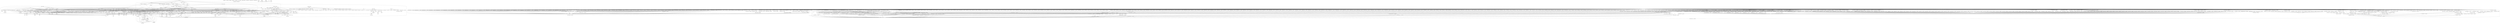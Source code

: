 digraph depends {
    node [shape=plaintext]
"adwaita-icon-theme-symbolic" -> "hicolor-icon-theme"
"alsa-state" -> "alsa-state-lic" [style=dotted]
"alsa-state" -> "alsa-states" [style=dotted]
"alsa-state" -> "alsa-utils-alsactl"
"alsa-utils-alsactl" -> "alsa-states" [style=dotted]
"alsa-utils-alsactl" -> "libasound2"
"alsa-utils-alsamixer" -> "libasound2"
"alsa-utils-alsamixer" -> "libformw5"
"alsa-utils-alsamixer" -> "libmenuw5"
"alsa-utils-alsamixer" -> "libncursesw5"
"alsa-utils-alsamixer" -> "libpanelw5"
"alsa-utils-alsamixer" -> "libtinfo5"
"avahi-daemon" -> "base-files"
"avahi-daemon" -> "base-passwd"
"avahi-daemon" -> "libavahi-common3"
"avahi-daemon" -> "libavahi-core7"
"avahi-daemon" -> "libcap2"
"avahi-daemon" -> "libdaemon0"
"avahi-daemon" -> "libdbus-1-3"
"avahi-daemon" -> "libexpat1"
"avahi-daemon" -> "libnss-mdns" [style=dotted]
"avahi-daemon" -> "shadow"
"avahi-locale-en-gb" -> "virtual-locale-en-gb" [style=dotted]
"base-files" -> "base-files-lic" [style=dotted]
"base-passwd" -> "base-passwd-lic" [style=dotted]
"bash" -> "base-files"
"bash" -> "bash-lic" [style=dotted]
"bash" -> "libtinfo5"
"binutils" -> "binutils-lic" [style=dotted]
"binutils" -> "libz1"
"bluez5" -> "bluez5-lic" [style=dotted]
"bluez5" -> "libdbus-1-3"
"bluez5" -> "libglib-2.0-0"
"bluez5" -> "libreadline7"
"bluez5" -> "libudev1"
"busybox" -> "busybox-lic" [style=dotted]
"busybox" -> "busybox-syslog" [style=dotted]
"busybox" -> "busybox-udhcpc" [style=dotted]
"cogl-1.0-locale-en-gb" -> "virtual-locale-en-gb" [style=dotted]
"connman" -> "bluez5"
"connman-conf" -> "connman-conf-lic" [style=dotted]
"connman" -> "connman-conf" [style=dotted]
"connman" -> "connman-lic" [style=dotted]
"connman" -> "connman-plugin-vpn-l2tp" [style=dotted]
"connman" -> "connman-plugin-vpn-openvpn" [style=dotted]
"connman" -> "connman-plugin-vpn-pppt" [style=dotted]
"connman" -> "connman-plugin-vpn-vpnc" [style=dotted]
"connman" -> "connman-tests" [style=dotted]
"connman" -> "connman-tools" [style=dotted]
"connman" -> "connman-vpn" [style=dotted]
"connman" -> "connman-wait-online" [style=dotted]
"connman" -> "dbus-1"
"connman" -> "iptables"
"connman" -> "libdbus-1-3"
"connman" -> "libglib-2.0-0"
"connman" -> "libgnutls30"
"connman" -> "neard" [style=dotted]
"connman" -> "ofono"
"connman" -> "openvpn"
"connman-plugin-vpn-l2tp" -> "connman-vpn"
"connman-plugin-vpn-openvpn" -> "connman-vpn"
"connman-plugin-vpn-openvpn" -> "libdbus-1-3"
"connman-plugin-vpn-vpnc" -> "connman-vpn"
"connman-plugin-vpn-vpnc" -> "libdbus-1-3"
"connman" -> "pptp-linux"
"connman-tests" -> "iptables"
"connman-tests" -> "libdbus-1-3"
"connman-tests" -> "libglib-2.0-0"
"connman-tests" -> "libgnutls30"
"connman-tools" -> "connman"
"connman-tools" -> "libglib-2.0-0"
"connman-tools" -> "libgnutls30"
"connman" -> "vpnc"
"connman-vpn" -> "libdbus-1-3"
"connman-vpn" -> "libglib-2.0-0"
"connman-vpn" -> "libgnutls30"
"connman-wait-online" -> "libdbus-1-3"
"connman-wait-online" -> "libglib-2.0-0"
"connman" -> "wpa-supplicant"
"connman" -> "xl2tpd"
"cpushareholder-stub" -> "cpushareholder-stub-lic" [style=dotted]
"dbus-1" -> "base-files"
"dbus-1" -> "base-passwd"
"dbus-1" -> "dbus-lic" [style=dotted]
"dbus-1" -> "libdbus-1-3"
"dbus-1" -> "libexpat1"
"dbus-1" -> "libsystemd0"
"dbus-1" -> "shadow"
"directfb" -> "directfb-lic" [style=dotted]
"directfb" -> "libfreetype6"
"directfb" -> "libjpeg62"
"directfb" -> "libpng16-16"
"directfb" -> "libstdc++6"
"directfb" -> "libz1"
"distcc" -> "avahi-daemon" [style=dotted]
"distcc" -> "base-files"
"distcc" -> "base-passwd"
"distcc-config" -> "distcc"
"distcc-config" -> "distcc-config-lic" [style=dotted]
"distcc" -> "distcc-lic" [style=dotted]
"distcc" -> "libavahi-client3"
"distcc" -> "libavahi-common3"
"distcc" -> "libpopt0"
"distcc" -> "shadow"
"e2fsprogs-e2fsck" -> "libblkid1"
"e2fsprogs-e2fsck" -> "libcom-err2"
"e2fsprogs-e2fsck" -> "libe2p2"
"e2fsprogs-e2fsck" -> "libext2fs2"
"e2fsprogs-e2fsck" -> "libuuid1"
"fontconfig-utils" -> "libfontconfig1"
"fontconfig-utils" -> "libfreetype6"
"glibc-gconv-iso8859-1" -> "glibc-gconv"
"glibc-locale-en-gb" -> "virtual-locale-en-gb" [style=dotted]
"glmark2" -> "glmark2-lic" [style=dotted]
"glmark2" -> "libdrm2"
"glmark2" -> "libegl-mesa"
"glmark2" -> "libgbm1"
"glmark2" -> "libgles2-mesa"
"glmark2" -> "libjpeg62"
"glmark2" -> "libpng12"
"glmark2" -> "libstdc++6"
"glmark2" -> "libwayland-egl1"
"glmark2" -> "wayland"
"gtk+3-demo" -> "libatk-1.0-0"
"gtk+3-demo" -> "libcairo2"
"gtk+3-demo" -> "libepoxy0"
"gtk+3-demo" -> "libgdk-pixbuf-2.0-0"
"gtk+3-demo" -> "libglib-2.0-0"
"gtk+3-demo" -> "libgtk-3.0"
"gtk+3-demo" -> "libharfbuzz0"
"gtk+3-demo" -> "pango"
"gtk+3-locale-en-gb" -> "virtual-locale-en-gb" [style=dotted]
"gtk+3-locale-en" -> "virtual-locale-en" [style=dotted]
"hicolor-icon-theme" -> "hicolor-icon-theme-lic" [style=dotted]
"iptables" -> "iptables-lic" [style=dotted]
"iptables" -> "kernel-module-iptable-filter" [style=dotted]
"iptables" -> "kernel-module-iptable-nat" [style=dotted]
"iptables" -> "kernel-module-ip-tables" [style=dotted]
"iptables" -> "kernel-module-ipt-masquerade" [style=dotted]
"iptables" -> "kernel-module-nf-conntrack-ipv4" [style=dotted]
"iptables" -> "kernel-module-nf-conntrack" [style=dotted]
"iptables" -> "kernel-module-nf-defrag-ipv4" [style=dotted]
"iptables" -> "kernel-module-nf-nat" [style=dotted]
"iptables" -> "kernel-module-x-tables" [style=dotted]
"kbd" -> "kbd-lic" [style=dotted]
"kernel-module-alx-4.10.17-yocto-standard" -> "kernel-module-mdio-4.10.17-yocto-standard"
"kernel-module-arptable-filter-4.10.17-yocto-standard" -> "kernel-module-arp-tables-4.10.17-yocto-standard"
"kernel-module-arptable-filter-4.10.17-yocto-standard" -> "kernel-module-x-tables-4.10.17-yocto-standard"
"kernel-module-arp-tables-4.10.17-yocto-standard" -> "kernel-module-x-tables-4.10.17-yocto-standard"
"kernel-module-arpt-mangle-4.10.17-yocto-standard" -> "kernel-module-x-tables-4.10.17-yocto-standard"
"kernel-module-asix-4.10.17-yocto-standard" -> "kernel-module-libphy-4.10.17-yocto-standard"
"kernel-module-asix-4.10.17-yocto-standard" -> "kernel-module-usbnet-4.10.17-yocto-standard"
"kernel-module-at24-4.10.17-yocto-standard" -> "kernel-module-nvmem-core-4.10.17-yocto-standard"
"kernel-module-ath-4.10.17-yocto-standard" -> "kernel-module-cfg80211-4.10.17-yocto-standard"
"kernel-module-ath5k-4.10.17-yocto-standard" -> "kernel-module-ath-4.10.17-yocto-standard"
"kernel-module-ath5k-4.10.17-yocto-standard" -> "kernel-module-cfg80211-4.10.17-yocto-standard"
"kernel-module-ath5k-4.10.17-yocto-standard" -> "kernel-module-mac80211-4.10.17-yocto-standard"
"kernel-module-ath9k-4.10.17-yocto-standard" -> "kernel-module-ath-4.10.17-yocto-standard"
"kernel-module-ath9k-4.10.17-yocto-standard" -> "kernel-module-ath9k-common-4.10.17-yocto-standard"
"kernel-module-ath9k-4.10.17-yocto-standard" -> "kernel-module-ath9k-hw-4.10.17-yocto-standard"
"kernel-module-ath9k-4.10.17-yocto-standard" -> "kernel-module-cfg80211-4.10.17-yocto-standard"
"kernel-module-ath9k-4.10.17-yocto-standard" -> "kernel-module-mac80211-4.10.17-yocto-standard"
"kernel-module-ath9k-common-4.10.17-yocto-standard" -> "kernel-module-ath-4.10.17-yocto-standard"
"kernel-module-ath9k-common-4.10.17-yocto-standard" -> "kernel-module-ath9k-hw-4.10.17-yocto-standard"
"kernel-module-ath9k-common-4.10.17-yocto-standard" -> "kernel-module-cfg80211-4.10.17-yocto-standard"
"kernel-module-ath9k-hw-4.10.17-yocto-standard" -> "kernel-module-ath-4.10.17-yocto-standard"
"kernel-module-ax88179-178a-4.10.17-yocto-standard" -> "kernel-module-usbnet-4.10.17-yocto-standard"
"kernel-module-blowfish-generic-4.10.17-yocto-standard" -> "kernel-module-blowfish-common-4.10.17-yocto-standard"
"kernel-module-bluetooth-6lowpan-4.10.17-yocto-standard" -> "kernel-module-6lowpan-4.10.17-yocto-standard"
"kernel-module-bnx2x-4.10.17-yocto-standard" -> "kernel-module-libcrc32c-4.10.17-yocto-standard"
"kernel-module-bnx2x-4.10.17-yocto-standard" -> "kernel-module-mdio-4.10.17-yocto-standard"
"kernel-module-brcmfmac-4.10.17-yocto-standard" -> "kernel-module-brcmutil-4.10.17-yocto-standard"
"kernel-module-brcmfmac-4.10.17-yocto-standard" -> "kernel-module-cfg80211-4.10.17-yocto-standard"
"kernel-module-brcmsmac-4.10.17-yocto-standard" -> "kernel-module-bcma-4.10.17-yocto-standard"
"kernel-module-brcmsmac-4.10.17-yocto-standard" -> "kernel-module-brcmutil-4.10.17-yocto-standard"
"kernel-module-brcmsmac-4.10.17-yocto-standard" -> "kernel-module-cfg80211-4.10.17-yocto-standard"
"kernel-module-brcmsmac-4.10.17-yocto-standard" -> "kernel-module-cordic-4.10.17-yocto-standard"
"kernel-module-brcmsmac-4.10.17-yocto-standard" -> "kernel-module-mac80211-4.10.17-yocto-standard"
"kernel-module-bridge-4.10.17-yocto-standard" -> "kernel-module-llc-4.10.17-yocto-standard"
"kernel-module-bridge-4.10.17-yocto-standard" -> "kernel-module-stp-4.10.17-yocto-standard"
"kernel-module-br-netfilter-4.10.17-yocto-standard" -> "kernel-module-bridge-4.10.17-yocto-standard"
"kernel-module-bsd-comp-4.10.17-yocto-standard" -> "kernel-module-ppp-generic-4.10.17-yocto-standard"
"kernel-module-cast5-generic-4.10.17-yocto-standard" -> "kernel-module-cast-common-4.10.17-yocto-standard"
"kernel-module-cast6-generic-4.10.17-yocto-standard" -> "kernel-module-cast-common-4.10.17-yocto-standard"
"kernel-module-cdc-eem-4.10.17-yocto-standard" -> "kernel-module-usbnet-4.10.17-yocto-standard"
"kernel-module-cdc-ether-4.10.17-yocto-standard" -> "kernel-module-usbnet-4.10.17-yocto-standard"
"kernel-module-cdc-ncm-4.10.17-yocto-standard" -> "kernel-module-usbnet-4.10.17-yocto-standard"
"kernel-module-cdc-subset-4.10.17-yocto-standard" -> "kernel-module-usbnet-4.10.17-yocto-standard"
"kernel-module-cirrus-4.10.17-yocto-standard" -> "kernel-module-ttm-4.10.17-yocto-standard"
"kernel-module-cmtp-4.10.17-yocto-standard" -> "kernel-module-kernelcapi-4.10.17-yocto-standard"
"kernel-module-cpia2-4.10.17-yocto-standard" -> "kernel-module-v4l2-common-4.10.17-yocto-standard"
"kernel-module-cpia2-4.10.17-yocto-standard" -> "kernel-module-videodev-4.10.17-yocto-standard"
"kernel-module-cuse-4.10.17-yocto-standard" -> "kernel-module-fuse-4.10.17-yocto-standard"
"kernel-module-dm9601-4.10.17-yocto-standard" -> "kernel-module-usbnet-4.10.17-yocto-standard"
"kernel-module-ebt-802-3-4.10.17-yocto-standard" -> "kernel-module-x-tables-4.10.17-yocto-standard"
"kernel-module-ebtable-broute-4.10.17-yocto-standard" -> "kernel-module-bridge-4.10.17-yocto-standard"
"kernel-module-ebtable-broute-4.10.17-yocto-standard" -> "kernel-module-ebtables-4.10.17-yocto-standard"
"kernel-module-ebtable-filter-4.10.17-yocto-standard" -> "kernel-module-ebtables-4.10.17-yocto-standard"
"kernel-module-ebtable-nat-4.10.17-yocto-standard" -> "kernel-module-ebtables-4.10.17-yocto-standard"
"kernel-module-ebtables-4.10.17-yocto-standard" -> "kernel-module-x-tables-4.10.17-yocto-standard"
"kernel-module-ebt-among-4.10.17-yocto-standard" -> "kernel-module-x-tables-4.10.17-yocto-standard"
"kernel-module-ebt-arp-4.10.17-yocto-standard" -> "kernel-module-x-tables-4.10.17-yocto-standard"
"kernel-module-ebt-arpreply-4.10.17-yocto-standard" -> "kernel-module-x-tables-4.10.17-yocto-standard"
"kernel-module-ebt-dnat-4.10.17-yocto-standard" -> "kernel-module-x-tables-4.10.17-yocto-standard"
"kernel-module-ebt-ip-4.10.17-yocto-standard" -> "kernel-module-x-tables-4.10.17-yocto-standard"
"kernel-module-ebt-ip6-4.10.17-yocto-standard" -> "kernel-module-x-tables-4.10.17-yocto-standard"
"kernel-module-ebt-limit-4.10.17-yocto-standard" -> "kernel-module-x-tables-4.10.17-yocto-standard"
"kernel-module-ebt-log-4.10.17-yocto-standard" -> "kernel-module-x-tables-4.10.17-yocto-standard"
"kernel-module-ebt-mark-4.10.17-yocto-standard" -> "kernel-module-x-tables-4.10.17-yocto-standard"
"kernel-module-ebt-mark-m-4.10.17-yocto-standard" -> "kernel-module-x-tables-4.10.17-yocto-standard"
"kernel-module-ebt-nflog-4.10.17-yocto-standard" -> "kernel-module-x-tables-4.10.17-yocto-standard"
"kernel-module-ebt-pkttype-4.10.17-yocto-standard" -> "kernel-module-x-tables-4.10.17-yocto-standard"
"kernel-module-ebt-redirect-4.10.17-yocto-standard" -> "kernel-module-x-tables-4.10.17-yocto-standard"
"kernel-module-ebt-snat-4.10.17-yocto-standard" -> "kernel-module-x-tables-4.10.17-yocto-standard"
"kernel-module-ebt-stp-4.10.17-yocto-standard" -> "kernel-module-x-tables-4.10.17-yocto-standard"
"kernel-module-ebt-vlan-4.10.17-yocto-standard" -> "kernel-module-x-tables-4.10.17-yocto-standard"
"kernel-module-gspca-benq-4.10.17-yocto-standard" -> "kernel-module-gspca-main-4.10.17-yocto-standard"
"kernel-module-gspca-conex-4.10.17-yocto-standard" -> "kernel-module-gspca-main-4.10.17-yocto-standard"
"kernel-module-gspca-conex-4.10.17-yocto-standard" -> "kernel-module-videodev-4.10.17-yocto-standard"
"kernel-module-gspca-cpia1-4.10.17-yocto-standard" -> "kernel-module-gspca-main-4.10.17-yocto-standard"
"kernel-module-gspca-cpia1-4.10.17-yocto-standard" -> "kernel-module-videodev-4.10.17-yocto-standard"
"kernel-module-gspca-etoms-4.10.17-yocto-standard" -> "kernel-module-gspca-main-4.10.17-yocto-standard"
"kernel-module-gspca-etoms-4.10.17-yocto-standard" -> "kernel-module-videodev-4.10.17-yocto-standard"
"kernel-module-gspca-finepix-4.10.17-yocto-standard" -> "kernel-module-gspca-main-4.10.17-yocto-standard"
"kernel-module-gspca-gl860-4.10.17-yocto-standard" -> "kernel-module-gspca-main-4.10.17-yocto-standard"
"kernel-module-gspca-gl860-4.10.17-yocto-standard" -> "kernel-module-videodev-4.10.17-yocto-standard"
"kernel-module-gspca-jeilinj-4.10.17-yocto-standard" -> "kernel-module-gspca-main-4.10.17-yocto-standard"
"kernel-module-gspca-jeilinj-4.10.17-yocto-standard" -> "kernel-module-videodev-4.10.17-yocto-standard"
"kernel-module-gspca-jl2005bcd-4.10.17-yocto-standard" -> "kernel-module-gspca-main-4.10.17-yocto-standard"
"kernel-module-gspca-kinect-4.10.17-yocto-standard" -> "kernel-module-gspca-main-4.10.17-yocto-standard"
"kernel-module-gspca-konica-4.10.17-yocto-standard" -> "kernel-module-gspca-main-4.10.17-yocto-standard"
"kernel-module-gspca-konica-4.10.17-yocto-standard" -> "kernel-module-videodev-4.10.17-yocto-standard"
"kernel-module-gspca-m5602-4.10.17-yocto-standard" -> "kernel-module-gspca-main-4.10.17-yocto-standard"
"kernel-module-gspca-m5602-4.10.17-yocto-standard" -> "kernel-module-videodev-4.10.17-yocto-standard"
"kernel-module-gspca-main-4.10.17-yocto-standard" -> "kernel-module-v4l2-common-4.10.17-yocto-standard"
"kernel-module-gspca-main-4.10.17-yocto-standard" -> "kernel-module-videodev-4.10.17-yocto-standard"
"kernel-module-gspca-mars-4.10.17-yocto-standard" -> "kernel-module-gspca-main-4.10.17-yocto-standard"
"kernel-module-gspca-mars-4.10.17-yocto-standard" -> "kernel-module-videodev-4.10.17-yocto-standard"
"kernel-module-gspca-mr97310a-4.10.17-yocto-standard" -> "kernel-module-gspca-main-4.10.17-yocto-standard"
"kernel-module-gspca-mr97310a-4.10.17-yocto-standard" -> "kernel-module-videodev-4.10.17-yocto-standard"
"kernel-module-gspca-nw80x-4.10.17-yocto-standard" -> "kernel-module-gspca-main-4.10.17-yocto-standard"
"kernel-module-gspca-nw80x-4.10.17-yocto-standard" -> "kernel-module-videodev-4.10.17-yocto-standard"
"kernel-module-gspca-ov519-4.10.17-yocto-standard" -> "kernel-module-gspca-main-4.10.17-yocto-standard"
"kernel-module-gspca-ov519-4.10.17-yocto-standard" -> "kernel-module-videodev-4.10.17-yocto-standard"
"kernel-module-gspca-ov534-4.10.17-yocto-standard" -> "kernel-module-gspca-main-4.10.17-yocto-standard"
"kernel-module-gspca-ov534-4.10.17-yocto-standard" -> "kernel-module-videodev-4.10.17-yocto-standard"
"kernel-module-gspca-ov534-9-4.10.17-yocto-standard" -> "kernel-module-gspca-main-4.10.17-yocto-standard"
"kernel-module-gspca-ov534-9-4.10.17-yocto-standard" -> "kernel-module-videodev-4.10.17-yocto-standard"
"kernel-module-gspca-pac207-4.10.17-yocto-standard" -> "kernel-module-gspca-main-4.10.17-yocto-standard"
"kernel-module-gspca-pac207-4.10.17-yocto-standard" -> "kernel-module-videodev-4.10.17-yocto-standard"
"kernel-module-gspca-pac7302-4.10.17-yocto-standard" -> "kernel-module-gspca-main-4.10.17-yocto-standard"
"kernel-module-gspca-pac7302-4.10.17-yocto-standard" -> "kernel-module-videodev-4.10.17-yocto-standard"
"kernel-module-gspca-pac7311-4.10.17-yocto-standard" -> "kernel-module-gspca-main-4.10.17-yocto-standard"
"kernel-module-gspca-pac7311-4.10.17-yocto-standard" -> "kernel-module-videodev-4.10.17-yocto-standard"
"kernel-module-gspca-se401-4.10.17-yocto-standard" -> "kernel-module-gspca-main-4.10.17-yocto-standard"
"kernel-module-gspca-se401-4.10.17-yocto-standard" -> "kernel-module-videodev-4.10.17-yocto-standard"
"kernel-module-gspca-sn9c2028-4.10.17-yocto-standard" -> "kernel-module-gspca-main-4.10.17-yocto-standard"
"kernel-module-gspca-sn9c2028-4.10.17-yocto-standard" -> "kernel-module-videodev-4.10.17-yocto-standard"
"kernel-module-gspca-sn9c20x-4.10.17-yocto-standard" -> "kernel-module-gspca-main-4.10.17-yocto-standard"
"kernel-module-gspca-sn9c20x-4.10.17-yocto-standard" -> "kernel-module-videodev-4.10.17-yocto-standard"
"kernel-module-gspca-sonixb-4.10.17-yocto-standard" -> "kernel-module-gspca-main-4.10.17-yocto-standard"
"kernel-module-gspca-sonixb-4.10.17-yocto-standard" -> "kernel-module-videodev-4.10.17-yocto-standard"
"kernel-module-gspca-sonixj-4.10.17-yocto-standard" -> "kernel-module-gspca-main-4.10.17-yocto-standard"
"kernel-module-gspca-sonixj-4.10.17-yocto-standard" -> "kernel-module-videodev-4.10.17-yocto-standard"
"kernel-module-gspca-spca1528-4.10.17-yocto-standard" -> "kernel-module-gspca-main-4.10.17-yocto-standard"
"kernel-module-gspca-spca1528-4.10.17-yocto-standard" -> "kernel-module-videodev-4.10.17-yocto-standard"
"kernel-module-gspca-spca500-4.10.17-yocto-standard" -> "kernel-module-gspca-main-4.10.17-yocto-standard"
"kernel-module-gspca-spca500-4.10.17-yocto-standard" -> "kernel-module-videodev-4.10.17-yocto-standard"
"kernel-module-gspca-spca501-4.10.17-yocto-standard" -> "kernel-module-gspca-main-4.10.17-yocto-standard"
"kernel-module-gspca-spca501-4.10.17-yocto-standard" -> "kernel-module-videodev-4.10.17-yocto-standard"
"kernel-module-gspca-spca505-4.10.17-yocto-standard" -> "kernel-module-gspca-main-4.10.17-yocto-standard"
"kernel-module-gspca-spca505-4.10.17-yocto-standard" -> "kernel-module-videodev-4.10.17-yocto-standard"
"kernel-module-gspca-spca506-4.10.17-yocto-standard" -> "kernel-module-gspca-main-4.10.17-yocto-standard"
"kernel-module-gspca-spca506-4.10.17-yocto-standard" -> "kernel-module-videodev-4.10.17-yocto-standard"
"kernel-module-gspca-spca508-4.10.17-yocto-standard" -> "kernel-module-gspca-main-4.10.17-yocto-standard"
"kernel-module-gspca-spca508-4.10.17-yocto-standard" -> "kernel-module-videodev-4.10.17-yocto-standard"
"kernel-module-gspca-spca561-4.10.17-yocto-standard" -> "kernel-module-gspca-main-4.10.17-yocto-standard"
"kernel-module-gspca-spca561-4.10.17-yocto-standard" -> "kernel-module-videodev-4.10.17-yocto-standard"
"kernel-module-gspca-sq905-4.10.17-yocto-standard" -> "kernel-module-gspca-main-4.10.17-yocto-standard"
"kernel-module-gspca-sq905c-4.10.17-yocto-standard" -> "kernel-module-gspca-main-4.10.17-yocto-standard"
"kernel-module-gspca-sq930x-4.10.17-yocto-standard" -> "kernel-module-gspca-main-4.10.17-yocto-standard"
"kernel-module-gspca-sq930x-4.10.17-yocto-standard" -> "kernel-module-videodev-4.10.17-yocto-standard"
"kernel-module-gspca-stk014-4.10.17-yocto-standard" -> "kernel-module-gspca-main-4.10.17-yocto-standard"
"kernel-module-gspca-stk014-4.10.17-yocto-standard" -> "kernel-module-videodev-4.10.17-yocto-standard"
"kernel-module-gspca-stv0680-4.10.17-yocto-standard" -> "kernel-module-gspca-main-4.10.17-yocto-standard"
"kernel-module-gspca-stv06xx-4.10.17-yocto-standard" -> "kernel-module-gspca-main-4.10.17-yocto-standard"
"kernel-module-gspca-stv06xx-4.10.17-yocto-standard" -> "kernel-module-videodev-4.10.17-yocto-standard"
"kernel-module-gspca-sunplus-4.10.17-yocto-standard" -> "kernel-module-gspca-main-4.10.17-yocto-standard"
"kernel-module-gspca-sunplus-4.10.17-yocto-standard" -> "kernel-module-videodev-4.10.17-yocto-standard"
"kernel-module-gspca-t613-4.10.17-yocto-standard" -> "kernel-module-gspca-main-4.10.17-yocto-standard"
"kernel-module-gspca-t613-4.10.17-yocto-standard" -> "kernel-module-videodev-4.10.17-yocto-standard"
"kernel-module-gspca-topro-4.10.17-yocto-standard" -> "kernel-module-gspca-main-4.10.17-yocto-standard"
"kernel-module-gspca-topro-4.10.17-yocto-standard" -> "kernel-module-videodev-4.10.17-yocto-standard"
"kernel-module-gspca-tv8532-4.10.17-yocto-standard" -> "kernel-module-gspca-main-4.10.17-yocto-standard"
"kernel-module-gspca-tv8532-4.10.17-yocto-standard" -> "kernel-module-videodev-4.10.17-yocto-standard"
"kernel-module-gspca-vc032x-4.10.17-yocto-standard" -> "kernel-module-gspca-main-4.10.17-yocto-standard"
"kernel-module-gspca-vc032x-4.10.17-yocto-standard" -> "kernel-module-videodev-4.10.17-yocto-standard"
"kernel-module-gspca-vicam-4.10.17-yocto-standard" -> "kernel-module-gspca-main-4.10.17-yocto-standard"
"kernel-module-gspca-vicam-4.10.17-yocto-standard" -> "kernel-module-videodev-4.10.17-yocto-standard"
"kernel-module-gspca-xirlink-cit-4.10.17-yocto-standard" -> "kernel-module-gspca-main-4.10.17-yocto-standard"
"kernel-module-gspca-xirlink-cit-4.10.17-yocto-standard" -> "kernel-module-videodev-4.10.17-yocto-standard"
"kernel-module-gspca-zc3xx-4.10.17-yocto-standard" -> "kernel-module-gspca-main-4.10.17-yocto-standard"
"kernel-module-gspca-zc3xx-4.10.17-yocto-standard" -> "kernel-module-videodev-4.10.17-yocto-standard"
"kernel-module-ip6table-filter-4.10.17-yocto-standard" -> "kernel-module-ip6-tables-4.10.17-yocto-standard"
"kernel-module-ip6table-filter-4.10.17-yocto-standard" -> "kernel-module-x-tables-4.10.17-yocto-standard"
"kernel-module-ip6table-mangle-4.10.17-yocto-standard" -> "kernel-module-ip6-tables-4.10.17-yocto-standard"
"kernel-module-ip6table-mangle-4.10.17-yocto-standard" -> "kernel-module-x-tables-4.10.17-yocto-standard"
"kernel-module-ip6table-raw-4.10.17-yocto-standard" -> "kernel-module-ip6-tables-4.10.17-yocto-standard"
"kernel-module-ip6table-raw-4.10.17-yocto-standard" -> "kernel-module-x-tables-4.10.17-yocto-standard"
"kernel-module-ip6-tables-4.10.17-yocto-standard" -> "kernel-module-x-tables-4.10.17-yocto-standard"
"kernel-module-ip6t-eui64-4.10.17-yocto-standard" -> "kernel-module-x-tables-4.10.17-yocto-standard"
"kernel-module-ip6t-frag-4.10.17-yocto-standard" -> "kernel-module-x-tables-4.10.17-yocto-standard"
"kernel-module-ip6t-hbh-4.10.17-yocto-standard" -> "kernel-module-x-tables-4.10.17-yocto-standard"
"kernel-module-ip6t-ipv6header-4.10.17-yocto-standard" -> "kernel-module-x-tables-4.10.17-yocto-standard"
"kernel-module-ip6t-rt-4.10.17-yocto-standard" -> "kernel-module-x-tables-4.10.17-yocto-standard"
"kernel-module-ip6-tunnel-4.10.17-yocto-standard" -> "kernel-module-tunnel6-4.10.17-yocto-standard"
"kernel-module-ipcomp-4.10.17-yocto-standard" -> "kernel-module-xfrm-ipcomp-4.10.17-yocto-standard"
"kernel-module-ipcomp6-4.10.17-yocto-standard" -> "kernel-module-xfrm6-tunnel-4.10.17-yocto-standard"
"kernel-module-ipcomp6-4.10.17-yocto-standard" -> "kernel-module-xfrm-ipcomp-4.10.17-yocto-standard"
"kernel-module-ip-gre-4.10.17-yocto-standard" -> "kernel-module-gre-4.10.17-yocto-standard"
"kernel-module-iptable-filter-4.10.17-yocto-standard" -> "kernel-module-ip-tables-4.10.17-yocto-standard"
"kernel-module-iptable-filter-4.10.17-yocto-standard" -> "kernel-module-x-tables-4.10.17-yocto-standard"
"kernel-module-iptable-mangle-4.10.17-yocto-standard" -> "kernel-module-ip-tables-4.10.17-yocto-standard"
"kernel-module-iptable-mangle-4.10.17-yocto-standard" -> "kernel-module-x-tables-4.10.17-yocto-standard"
"kernel-module-iptable-nat-4.10.17-yocto-standard" -> "kernel-module-ip-tables-4.10.17-yocto-standard"
"kernel-module-iptable-nat-4.10.17-yocto-standard" -> "kernel-module-nf-nat-ipv4-4.10.17-yocto-standard"
"kernel-module-iptable-raw-4.10.17-yocto-standard" -> "kernel-module-ip-tables-4.10.17-yocto-standard"
"kernel-module-iptable-raw-4.10.17-yocto-standard" -> "kernel-module-x-tables-4.10.17-yocto-standard"
"kernel-module-ip-tables-4.10.17-yocto-standard" -> "kernel-module-x-tables-4.10.17-yocto-standard"
"kernel-module-iptable-security-4.10.17-yocto-standard" -> "kernel-module-ip-tables-4.10.17-yocto-standard"
"kernel-module-iptable-security-4.10.17-yocto-standard" -> "kernel-module-x-tables-4.10.17-yocto-standard"
"kernel-module-ipt-ah-4.10.17-yocto-standard" -> "kernel-module-x-tables-4.10.17-yocto-standard"
"kernel-module-ipt-clusterip-4.10.17-yocto-standard" -> "kernel-module-nf-conntrack-4.10.17-yocto-standard"
"kernel-module-ipt-clusterip-4.10.17-yocto-standard" -> "kernel-module-x-tables-4.10.17-yocto-standard"
"kernel-module-ipt-ecn-4.10.17-yocto-standard" -> "kernel-module-x-tables-4.10.17-yocto-standard"
"kernel-module-ipt-masquerade-4.10.17-yocto-standard" -> "kernel-module-nf-conntrack-4.10.17-yocto-standard"
"kernel-module-ipt-masquerade-4.10.17-yocto-standard" -> "kernel-module-nf-nat-masquerade-ipv4-4.10.17-yocto-standard"
"kernel-module-ipt-masquerade-4.10.17-yocto-standard" -> "kernel-module-x-tables-4.10.17-yocto-standard"
"kernel-module-ipt-reject-4.10.17-yocto-standard" -> "kernel-module-nf-reject-ipv4-4.10.17-yocto-standard"
"kernel-module-ipt-reject-4.10.17-yocto-standard" -> "kernel-module-x-tables-4.10.17-yocto-standard"
"kernel-module-ipt-rpfilter-4.10.17-yocto-standard" -> "kernel-module-x-tables-4.10.17-yocto-standard"
"kernel-module-ipt-synproxy-4.10.17-yocto-standard" -> "kernel-module-nf-conntrack-4.10.17-yocto-standard"
"kernel-module-ipt-synproxy-4.10.17-yocto-standard" -> "kernel-module-nf-synproxy-core-4.10.17-yocto-standard"
"kernel-module-ipt-synproxy-4.10.17-yocto-standard" -> "kernel-module-x-tables-4.10.17-yocto-standard"
"kernel-module-iwl3945-4.10.17-yocto-standard" -> "kernel-module-cfg80211-4.10.17-yocto-standard"
"kernel-module-iwl3945-4.10.17-yocto-standard" -> "kernel-module-iwlegacy-4.10.17-yocto-standard"
"kernel-module-iwl3945-4.10.17-yocto-standard" -> "kernel-module-mac80211-4.10.17-yocto-standard"
"kernel-module-iwl4965-4.10.17-yocto-standard" -> "kernel-module-cfg80211-4.10.17-yocto-standard"
"kernel-module-iwl4965-4.10.17-yocto-standard" -> "kernel-module-iwlegacy-4.10.17-yocto-standard"
"kernel-module-iwl4965-4.10.17-yocto-standard" -> "kernel-module-mac80211-4.10.17-yocto-standard"
"kernel-module-iwldvm-4.10.17-yocto-standard" -> "kernel-module-cfg80211-4.10.17-yocto-standard"
"kernel-module-iwldvm-4.10.17-yocto-standard" -> "kernel-module-iwlwifi-4.10.17-yocto-standard"
"kernel-module-iwldvm-4.10.17-yocto-standard" -> "kernel-module-mac80211-4.10.17-yocto-standard"
"kernel-module-iwlegacy-4.10.17-yocto-standard" -> "kernel-module-cfg80211-4.10.17-yocto-standard"
"kernel-module-iwlegacy-4.10.17-yocto-standard" -> "kernel-module-mac80211-4.10.17-yocto-standard"
"kernel-module-iwlmvm-4.10.17-yocto-standard" -> "kernel-module-cfg80211-4.10.17-yocto-standard"
"kernel-module-iwlmvm-4.10.17-yocto-standard" -> "kernel-module-iwlwifi-4.10.17-yocto-standard"
"kernel-module-iwlmvm-4.10.17-yocto-standard" -> "kernel-module-mac80211-4.10.17-yocto-standard"
"kernel-module-iwlwifi-4.10.17-yocto-standard" -> "kernel-module-cfg80211-4.10.17-yocto-standard"
"kernel-module-lp-4.10.17-yocto-standard" -> "kernel-module-parport-4.10.17-yocto-standard"
"kernel-module-mac80211-4.10.17-yocto-standard" -> "kernel-module-cfg80211-4.10.17-yocto-standard"
"kernel-module-mcs7830-4.10.17-yocto-standard" -> "kernel-module-usbnet-4.10.17-yocto-standard"
"kernel-module-mt7601u-4.10.17-yocto-standard" -> "kernel-module-cfg80211-4.10.17-yocto-standard"
"kernel-module-mt7601u-4.10.17-yocto-standard" -> "kernel-module-mac80211-4.10.17-yocto-standard"
"kernel-module-net1080-4.10.17-yocto-standard" -> "kernel-module-usbnet-4.10.17-yocto-standard"
"kernel-module-nf-conntrack-amanda-4.10.17-yocto-standard" -> "kernel-module-nf-conntrack-4.10.17-yocto-standard"
"kernel-module-nf-conntrack-broadcast-4.10.17-yocto-standard" -> "kernel-module-nf-conntrack-4.10.17-yocto-standard"
"kernel-module-nf-conntrack-ftp-4.10.17-yocto-standard" -> "kernel-module-nf-conntrack-4.10.17-yocto-standard"
"kernel-module-nf-conntrack-h323-4.10.17-yocto-standard" -> "kernel-module-nf-conntrack-4.10.17-yocto-standard"
"kernel-module-nf-conntrack-ipv4-4.10.17-yocto-standard" -> "kernel-module-nf-conntrack-4.10.17-yocto-standard"
"kernel-module-nf-conntrack-ipv4-4.10.17-yocto-standard" -> "kernel-module-nf-defrag-ipv4-4.10.17-yocto-standard"
"kernel-module-nf-conntrack-ipv6-4.10.17-yocto-standard" -> "kernel-module-nf-conntrack-4.10.17-yocto-standard"
"kernel-module-nf-conntrack-ipv6-4.10.17-yocto-standard" -> "kernel-module-nf-defrag-ipv6-4.10.17-yocto-standard"
"kernel-module-nf-conntrack-irc-4.10.17-yocto-standard" -> "kernel-module-nf-conntrack-4.10.17-yocto-standard"
"kernel-module-nf-conntrack-netbios-ns-4.10.17-yocto-standard" -> "kernel-module-nf-conntrack-4.10.17-yocto-standard"
"kernel-module-nf-conntrack-netbios-ns-4.10.17-yocto-standard" -> "kernel-module-nf-conntrack-broadcast-4.10.17-yocto-standard"
"kernel-module-nf-conntrack-netlink-4.10.17-yocto-standard" -> "kernel-module-nf-conntrack-4.10.17-yocto-standard"
"kernel-module-nf-conntrack-netlink-4.10.17-yocto-standard" -> "kernel-module-nfnetlink-4.10.17-yocto-standard"
"kernel-module-nf-conntrack-pptp-4.10.17-yocto-standard" -> "kernel-module-nf-conntrack-4.10.17-yocto-standard"
"kernel-module-nf-conntrack-pptp-4.10.17-yocto-standard" -> "kernel-module-nf-conntrack-proto-gre-4.10.17-yocto-standard"
"kernel-module-nf-conntrack-proto-gre-4.10.17-yocto-standard" -> "kernel-module-nf-conntrack-4.10.17-yocto-standard"
"kernel-module-nf-conntrack-sane-4.10.17-yocto-standard" -> "kernel-module-nf-conntrack-4.10.17-yocto-standard"
"kernel-module-nf-conntrack-sip-4.10.17-yocto-standard" -> "kernel-module-nf-conntrack-4.10.17-yocto-standard"
"kernel-module-nf-conntrack-tftp-4.10.17-yocto-standard" -> "kernel-module-nf-conntrack-4.10.17-yocto-standard"
"kernel-module-nf-nat-4.10.17-yocto-standard" -> "kernel-module-libcrc32c-4.10.17-yocto-standard"
"kernel-module-nf-nat-4.10.17-yocto-standard" -> "kernel-module-nf-conntrack-4.10.17-yocto-standard"
"kernel-module-nf-nat-amanda-4.10.17-yocto-standard" -> "kernel-module-nf-conntrack-4.10.17-yocto-standard"
"kernel-module-nf-nat-amanda-4.10.17-yocto-standard" -> "kernel-module-nf-conntrack-amanda-4.10.17-yocto-standard"
"kernel-module-nf-nat-amanda-4.10.17-yocto-standard" -> "kernel-module-nf-nat-4.10.17-yocto-standard"
"kernel-module-nf-nat-ftp-4.10.17-yocto-standard" -> "kernel-module-nf-conntrack-4.10.17-yocto-standard"
"kernel-module-nf-nat-ftp-4.10.17-yocto-standard" -> "kernel-module-nf-conntrack-ftp-4.10.17-yocto-standard"
"kernel-module-nf-nat-ftp-4.10.17-yocto-standard" -> "kernel-module-nf-nat-4.10.17-yocto-standard"
"kernel-module-nf-nat-h323-4.10.17-yocto-standard" -> "kernel-module-nf-conntrack-4.10.17-yocto-standard"
"kernel-module-nf-nat-h323-4.10.17-yocto-standard" -> "kernel-module-nf-conntrack-h323-4.10.17-yocto-standard"
"kernel-module-nf-nat-h323-4.10.17-yocto-standard" -> "kernel-module-nf-nat-4.10.17-yocto-standard"
"kernel-module-nf-nat-ipv4-4.10.17-yocto-standard" -> "kernel-module-nf-conntrack-4.10.17-yocto-standard"
"kernel-module-nf-nat-ipv4-4.10.17-yocto-standard" -> "kernel-module-nf-nat-4.10.17-yocto-standard"
"kernel-module-nf-nat-irc-4.10.17-yocto-standard" -> "kernel-module-nf-conntrack-4.10.17-yocto-standard"
"kernel-module-nf-nat-irc-4.10.17-yocto-standard" -> "kernel-module-nf-conntrack-irc-4.10.17-yocto-standard"
"kernel-module-nf-nat-irc-4.10.17-yocto-standard" -> "kernel-module-nf-nat-4.10.17-yocto-standard"
"kernel-module-nf-nat-masquerade-ipv4-4.10.17-yocto-standard" -> "kernel-module-nf-conntrack-4.10.17-yocto-standard"
"kernel-module-nf-nat-masquerade-ipv4-4.10.17-yocto-standard" -> "kernel-module-nf-nat-4.10.17-yocto-standard"
"kernel-module-nf-nat-pptp-4.10.17-yocto-standard" -> "kernel-module-nf-conntrack-4.10.17-yocto-standard"
"kernel-module-nf-nat-pptp-4.10.17-yocto-standard" -> "kernel-module-nf-conntrack-pptp-4.10.17-yocto-standard"
"kernel-module-nf-nat-pptp-4.10.17-yocto-standard" -> "kernel-module-nf-nat-4.10.17-yocto-standard"
"kernel-module-nf-nat-pptp-4.10.17-yocto-standard" -> "kernel-module-nf-nat-proto-gre-4.10.17-yocto-standard"
"kernel-module-nf-nat-proto-gre-4.10.17-yocto-standard" -> "kernel-module-nf-nat-4.10.17-yocto-standard"
"kernel-module-nf-nat-redirect-4.10.17-yocto-standard" -> "kernel-module-nf-nat-4.10.17-yocto-standard"
"kernel-module-nf-nat-sip-4.10.17-yocto-standard" -> "kernel-module-nf-conntrack-4.10.17-yocto-standard"
"kernel-module-nf-nat-sip-4.10.17-yocto-standard" -> "kernel-module-nf-conntrack-sip-4.10.17-yocto-standard"
"kernel-module-nf-nat-sip-4.10.17-yocto-standard" -> "kernel-module-nf-nat-4.10.17-yocto-standard"
"kernel-module-nf-nat-tftp-4.10.17-yocto-standard" -> "kernel-module-nf-conntrack-4.10.17-yocto-standard"
"kernel-module-nf-nat-tftp-4.10.17-yocto-standard" -> "kernel-module-nf-conntrack-tftp-4.10.17-yocto-standard"
"kernel-module-nf-nat-tftp-4.10.17-yocto-standard" -> "kernel-module-nf-nat-4.10.17-yocto-standard"
"kernel-module-nfnetlink-log-4.10.17-yocto-standard" -> "kernel-module-nfnetlink-4.10.17-yocto-standard"
"kernel-module-nfnetlink-queue-4.10.17-yocto-standard" -> "kernel-module-nfnetlink-4.10.17-yocto-standard"
"kernel-module-nf-synproxy-core-4.10.17-yocto-standard" -> "kernel-module-nf-conntrack-4.10.17-yocto-standard"
"kernel-module-nhc-dest-4.10.17-yocto-standard" -> "kernel-module-6lowpan-4.10.17-yocto-standard"
"kernel-module-nhc-fragment-4.10.17-yocto-standard" -> "kernel-module-6lowpan-4.10.17-yocto-standard"
"kernel-module-nhc-hop-4.10.17-yocto-standard" -> "kernel-module-6lowpan-4.10.17-yocto-standard"
"kernel-module-nhc-ipv6-4.10.17-yocto-standard" -> "kernel-module-6lowpan-4.10.17-yocto-standard"
"kernel-module-nhc-mobility-4.10.17-yocto-standard" -> "kernel-module-6lowpan-4.10.17-yocto-standard"
"kernel-module-nhc-routing-4.10.17-yocto-standard" -> "kernel-module-6lowpan-4.10.17-yocto-standard"
"kernel-module-nhc-udp-4.10.17-yocto-standard" -> "kernel-module-6lowpan-4.10.17-yocto-standard"
"kernel-module-p8022-4.10.17-yocto-standard" -> "kernel-module-llc-4.10.17-yocto-standard"
"kernel-module-parport-pc-4.10.17-yocto-standard" -> "kernel-module-parport-4.10.17-yocto-standard"
"kernel-module-ppp-async-4.10.17-yocto-standard" -> "kernel-module-crc-ccitt-4.10.17-yocto-standard"
"kernel-module-ppp-async-4.10.17-yocto-standard" -> "kernel-module-ppp-generic-4.10.17-yocto-standard"
"kernel-module-ppp-deflate-4.10.17-yocto-standard" -> "kernel-module-ppp-generic-4.10.17-yocto-standard"
"kernel-module-ppp-generic-4.10.17-yocto-standard" -> "kernel-module-slhc-4.10.17-yocto-standard"
"kernel-module-pppoe-4.10.17-yocto-standard" -> "kernel-module-ppp-generic-4.10.17-yocto-standard"
"kernel-module-pppoe-4.10.17-yocto-standard" -> "kernel-module-pppox-4.10.17-yocto-standard"
"kernel-module-pppox-4.10.17-yocto-standard" -> "kernel-module-ppp-generic-4.10.17-yocto-standard"
"kernel-module-ppp-synctty-4.10.17-yocto-standard" -> "kernel-module-ppp-generic-4.10.17-yocto-standard"
"kernel-module-psnap-4.10.17-yocto-standard" -> "kernel-module-llc-4.10.17-yocto-standard"
"kernel-module-pwc-4.10.17-yocto-standard" -> "kernel-module-videobuf2-core-4.10.17-yocto-standard"
"kernel-module-pwc-4.10.17-yocto-standard" -> "kernel-module-videobuf2-v4l2-4.10.17-yocto-standard"
"kernel-module-pwc-4.10.17-yocto-standard" -> "kernel-module-videobuf2-vmalloc-4.10.17-yocto-standard"
"kernel-module-pwc-4.10.17-yocto-standard" -> "kernel-module-videodev-4.10.17-yocto-standard"
"kernel-module-rt2800lib-4.10.17-yocto-standard" -> "kernel-module-crc-ccitt-4.10.17-yocto-standard"
"kernel-module-rt2800lib-4.10.17-yocto-standard" -> "kernel-module-mac80211-4.10.17-yocto-standard"
"kernel-module-rt2800lib-4.10.17-yocto-standard" -> "kernel-module-rt2x00lib-4.10.17-yocto-standard"
"kernel-module-rt2800mmio-4.10.17-yocto-standard" -> "kernel-module-rt2800lib-4.10.17-yocto-standard"
"kernel-module-rt2800mmio-4.10.17-yocto-standard" -> "kernel-module-rt2x00lib-4.10.17-yocto-standard"
"kernel-module-rt2800mmio-4.10.17-yocto-standard" -> "kernel-module-rt2x00mmio-4.10.17-yocto-standard"
"kernel-module-rt2800pci-4.10.17-yocto-standard" -> "kernel-module-eeprom-93cx6-4.10.17-yocto-standard"
"kernel-module-rt2800pci-4.10.17-yocto-standard" -> "kernel-module-rt2800lib-4.10.17-yocto-standard"
"kernel-module-rt2800pci-4.10.17-yocto-standard" -> "kernel-module-rt2800mmio-4.10.17-yocto-standard"
"kernel-module-rt2800pci-4.10.17-yocto-standard" -> "kernel-module-rt2x00lib-4.10.17-yocto-standard"
"kernel-module-rt2800pci-4.10.17-yocto-standard" -> "kernel-module-rt2x00mmio-4.10.17-yocto-standard"
"kernel-module-rt2800pci-4.10.17-yocto-standard" -> "kernel-module-rt2x00pci-4.10.17-yocto-standard"
"kernel-module-rt2x00lib-4.10.17-yocto-standard" -> "kernel-module-cfg80211-4.10.17-yocto-standard"
"kernel-module-rt2x00lib-4.10.17-yocto-standard" -> "kernel-module-mac80211-4.10.17-yocto-standard"
"kernel-module-rt2x00mmio-4.10.17-yocto-standard" -> "kernel-module-rt2x00lib-4.10.17-yocto-standard"
"kernel-module-rt2x00pci-4.10.17-yocto-standard" -> "kernel-module-mac80211-4.10.17-yocto-standard"
"kernel-module-rt2x00pci-4.10.17-yocto-standard" -> "kernel-module-rt2x00lib-4.10.17-yocto-standard"
"kernel-module-s2255drv-4.10.17-yocto-standard" -> "kernel-module-videobuf2-core-4.10.17-yocto-standard"
"kernel-module-s2255drv-4.10.17-yocto-standard" -> "kernel-module-videobuf2-v4l2-4.10.17-yocto-standard"
"kernel-module-s2255drv-4.10.17-yocto-standard" -> "kernel-module-videobuf2-vmalloc-4.10.17-yocto-standard"
"kernel-module-s2255drv-4.10.17-yocto-standard" -> "kernel-module-videodev-4.10.17-yocto-standard"
"kernel-module-sctp-4.10.17-yocto-standard" -> "kernel-module-libcrc32c-4.10.17-yocto-standard"
"kernel-module-sctp-diag-4.10.17-yocto-standard" -> "kernel-module-sctp-4.10.17-yocto-standard"
"kernel-modules" -> "kernel-module-6lowpan-4.10.17-yocto-standard"
"kernel-modules" -> "kernel-module-8021q-4.10.17-yocto-standard"
"kernel-modules" -> "kernel-module-8139cp-4.10.17-yocto-standard"
"kernel-modules" -> "kernel-module-8139too-4.10.17-yocto-standard"
"kernel-modules" -> "kernel-module-ac97-bus-4.10.17-yocto-standard"
"kernel-modules" -> "kernel-module-act-mirred-4.10.17-yocto-standard"
"kernel-modules" -> "kernel-module-af-key-4.10.17-yocto-standard"
"kernel-modules" -> "kernel-module-ah4-4.10.17-yocto-standard"
"kernel-modules" -> "kernel-module-alx-4.10.17-yocto-standard"
"kernel-modules" -> "kernel-module-anubis-4.10.17-yocto-standard"
"kernel-modules" -> "kernel-module-arc4-4.10.17-yocto-standard"
"kernel-modules" -> "kernel-module-arptable-filter-4.10.17-yocto-standard"
"kernel-modules" -> "kernel-module-arp-tables-4.10.17-yocto-standard"
"kernel-modules" -> "kernel-module-arpt-mangle-4.10.17-yocto-standard"
"kernel-modules" -> "kernel-module-asix-4.10.17-yocto-standard"
"kernel-modules" -> "kernel-module-at24-4.10.17-yocto-standard"
"kernel-modules" -> "kernel-module-ata-piix-4.10.17-yocto-standard"
"kernel-modules" -> "kernel-module-ath-4.10.17-yocto-standard"
"kernel-modules" -> "kernel-module-ath5k-4.10.17-yocto-standard"
"kernel-modules" -> "kernel-module-ath9k-4.10.17-yocto-standard"
"kernel-modules" -> "kernel-module-ath9k-common-4.10.17-yocto-standard"
"kernel-modules" -> "kernel-module-ath9k-hw-4.10.17-yocto-standard"
"kernel-modules" -> "kernel-module-atl1-4.10.17-yocto-standard"
"kernel-modules" -> "kernel-module-atl1c-4.10.17-yocto-standard"
"kernel-modules" -> "kernel-module-atl1e-4.10.17-yocto-standard"
"kernel-modules" -> "kernel-module-atl2-4.10.17-yocto-standard"
"kernel-modules" -> "kernel-module-ax88179-178a-4.10.17-yocto-standard"
"kernel-modules" -> "kernel-module-bcma-4.10.17-yocto-standard"
"kernel-modules" -> "kernel-module-binfmt-misc-4.10.17-yocto-standard"
"kernel-modules" -> "kernel-module-blowfish-common-4.10.17-yocto-standard"
"kernel-modules" -> "kernel-module-blowfish-generic-4.10.17-yocto-standard"
"kernel-modules" -> "kernel-module-bluetooth-6lowpan-4.10.17-yocto-standard"
"kernel-modules" -> "kernel-module-bnep-4.10.17-yocto-standard"
"kernel-modules" -> "kernel-module-bnx2x-4.10.17-yocto-standard"
"kernel-modules" -> "kernel-module-bnxt-en-4.10.17-yocto-standard"
"kernel-modules" -> "kernel-module-bonding-4.10.17-yocto-standard"
"kernel-modules" -> "kernel-module-brcmfmac-4.10.17-yocto-standard"
"kernel-modules" -> "kernel-module-brcmsmac-4.10.17-yocto-standard"
"kernel-modules" -> "kernel-module-brcmutil-4.10.17-yocto-standard"
"kernel-modules" -> "kernel-module-bridge-4.10.17-yocto-standard"
"kernel-modules" -> "kernel-module-br-netfilter-4.10.17-yocto-standard"
"kernel-modules" -> "kernel-module-bsd-comp-4.10.17-yocto-standard"
"kernel-modules" -> "kernel-module-camellia-generic-4.10.17-yocto-standard"
"kernel-modules" -> "kernel-module-cast5-generic-4.10.17-yocto-standard"
"kernel-modules" -> "kernel-module-cast6-generic-4.10.17-yocto-standard"
"kernel-modules" -> "kernel-module-cast-common-4.10.17-yocto-standard"
"kernel-modules" -> "kernel-module-ccm-4.10.17-yocto-standard"
"kernel-modules" -> "kernel-module-cdc-eem-4.10.17-yocto-standard"
"kernel-modules" -> "kernel-module-cdc-ether-4.10.17-yocto-standard"
"kernel-modules" -> "kernel-module-cdc-ncm-4.10.17-yocto-standard"
"kernel-modules" -> "kernel-module-cdc-subset-4.10.17-yocto-standard"
"kernel-modules" -> "kernel-module-cfg80211-4.10.17-yocto-standard"
"kernel-modules" -> "kernel-module-cifs-4.10.17-yocto-standard"
"kernel-modules" -> "kernel-module-cirrus-4.10.17-yocto-standard"
"kernel-modules" -> "kernel-module-cmtp-4.10.17-yocto-standard"
"kernel-modules" -> "kernel-module-configfs-4.10.17-yocto-standard"
"kernel-modules" -> "kernel-module-cordic-4.10.17-yocto-standard"
"kernel-modules" -> "kernel-module-cpia2-4.10.17-yocto-standard"
"kernel-modules" -> "kernel-module-crc8-4.10.17-yocto-standard"
"kernel-modules" -> "kernel-module-crc-ccitt-4.10.17-yocto-standard"
"kernel-modules" -> "kernel-module-cryptoloop-4.10.17-yocto-standard"
"kernel-modules" -> "kernel-module-cuse-4.10.17-yocto-standard"
"kernel-modules" -> "kernel-module-deflate-4.10.17-yocto-standard"
"kernel-modules" -> "kernel-module-dl2k-4.10.17-yocto-standard"
"kernel-modules" -> "kernel-module-dm9601-4.10.17-yocto-standard"
"kernel-modules" -> "kernel-module-dummy-4.10.17-yocto-standard"
"kernel-modules" -> "kernel-module-ebt-802-3-4.10.17-yocto-standard"
"kernel-modules" -> "kernel-module-ebtable-broute-4.10.17-yocto-standard"
"kernel-modules" -> "kernel-module-ebtable-filter-4.10.17-yocto-standard"
"kernel-modules" -> "kernel-module-ebtable-nat-4.10.17-yocto-standard"
"kernel-modules" -> "kernel-module-ebtables-4.10.17-yocto-standard"
"kernel-modules" -> "kernel-module-ebt-among-4.10.17-yocto-standard"
"kernel-modules" -> "kernel-module-ebt-arp-4.10.17-yocto-standard"
"kernel-modules" -> "kernel-module-ebt-arpreply-4.10.17-yocto-standard"
"kernel-modules" -> "kernel-module-ebt-dnat-4.10.17-yocto-standard"
"kernel-modules" -> "kernel-module-ebt-ip-4.10.17-yocto-standard"
"kernel-modules" -> "kernel-module-ebt-ip6-4.10.17-yocto-standard"
"kernel-modules" -> "kernel-module-ebt-limit-4.10.17-yocto-standard"
"kernel-modules" -> "kernel-module-ebt-log-4.10.17-yocto-standard"
"kernel-modules" -> "kernel-module-ebt-mark-4.10.17-yocto-standard"
"kernel-modules" -> "kernel-module-ebt-mark-m-4.10.17-yocto-standard"
"kernel-modules" -> "kernel-module-ebt-nflog-4.10.17-yocto-standard"
"kernel-modules" -> "kernel-module-ebt-pkttype-4.10.17-yocto-standard"
"kernel-modules" -> "kernel-module-ebt-redirect-4.10.17-yocto-standard"
"kernel-modules" -> "kernel-module-ebt-snat-4.10.17-yocto-standard"
"kernel-modules" -> "kernel-module-ebt-stp-4.10.17-yocto-standard"
"kernel-modules" -> "kernel-module-ebt-vlan-4.10.17-yocto-standard"
"kernel-modules" -> "kernel-module-eeprom-93cx6-4.10.17-yocto-standard"
"kernel-modules" -> "kernel-module-efivarfs-4.10.17-yocto-standard"
"kernel-modules" -> "kernel-module-efivars-4.10.17-yocto-standard"
"kernel-modules" -> "kernel-module-esp4-4.10.17-yocto-standard"
"kernel-modules" -> "kernel-module-floppy-4.10.17-yocto-standard"
"kernel-modules" -> "kernel-module-fuse-4.10.17-yocto-standard"
"kernel-modules" -> "kernel-module-gcm-4.10.17-yocto-standard"
"kernel-modules" -> "kernel-module-ghash-generic-4.10.17-yocto-standard"
"kernel-modules" -> "kernel-module-gma500-gfx-4.10.17-yocto-standard"
"kernel-modules" -> "kernel-module-gre-4.10.17-yocto-standard"
"kernel-modules" -> "kernel-module-gspca-benq-4.10.17-yocto-standard"
"kernel-modules" -> "kernel-module-gspca-conex-4.10.17-yocto-standard"
"kernel-modules" -> "kernel-module-gspca-cpia1-4.10.17-yocto-standard"
"kernel-modules" -> "kernel-module-gspca-etoms-4.10.17-yocto-standard"
"kernel-modules" -> "kernel-module-gspca-finepix-4.10.17-yocto-standard"
"kernel-modules" -> "kernel-module-gspca-gl860-4.10.17-yocto-standard"
"kernel-modules" -> "kernel-module-gspca-jeilinj-4.10.17-yocto-standard"
"kernel-modules" -> "kernel-module-gspca-jl2005bcd-4.10.17-yocto-standard"
"kernel-modules" -> "kernel-module-gspca-kinect-4.10.17-yocto-standard"
"kernel-modules" -> "kernel-module-gspca-konica-4.10.17-yocto-standard"
"kernel-modules" -> "kernel-module-gspca-m5602-4.10.17-yocto-standard"
"kernel-modules" -> "kernel-module-gspca-main-4.10.17-yocto-standard"
"kernel-modules" -> "kernel-module-gspca-mars-4.10.17-yocto-standard"
"kernel-modules" -> "kernel-module-gspca-mr97310a-4.10.17-yocto-standard"
"kernel-modules" -> "kernel-module-gspca-nw80x-4.10.17-yocto-standard"
"kernel-modules" -> "kernel-module-gspca-ov519-4.10.17-yocto-standard"
"kernel-modules" -> "kernel-module-gspca-ov534-4.10.17-yocto-standard"
"kernel-modules" -> "kernel-module-gspca-ov534-9-4.10.17-yocto-standard"
"kernel-modules" -> "kernel-module-gspca-pac207-4.10.17-yocto-standard"
"kernel-modules" -> "kernel-module-gspca-pac7302-4.10.17-yocto-standard"
"kernel-modules" -> "kernel-module-gspca-pac7311-4.10.17-yocto-standard"
"kernel-modules" -> "kernel-module-gspca-se401-4.10.17-yocto-standard"
"kernel-modules" -> "kernel-module-gspca-sn9c2028-4.10.17-yocto-standard"
"kernel-modules" -> "kernel-module-gspca-sn9c20x-4.10.17-yocto-standard"
"kernel-modules" -> "kernel-module-gspca-sonixb-4.10.17-yocto-standard"
"kernel-modules" -> "kernel-module-gspca-sonixj-4.10.17-yocto-standard"
"kernel-modules" -> "kernel-module-gspca-spca1528-4.10.17-yocto-standard"
"kernel-modules" -> "kernel-module-gspca-spca500-4.10.17-yocto-standard"
"kernel-modules" -> "kernel-module-gspca-spca501-4.10.17-yocto-standard"
"kernel-modules" -> "kernel-module-gspca-spca505-4.10.17-yocto-standard"
"kernel-modules" -> "kernel-module-gspca-spca506-4.10.17-yocto-standard"
"kernel-modules" -> "kernel-module-gspca-spca508-4.10.17-yocto-standard"
"kernel-modules" -> "kernel-module-gspca-spca561-4.10.17-yocto-standard"
"kernel-modules" -> "kernel-module-gspca-sq905-4.10.17-yocto-standard"
"kernel-modules" -> "kernel-module-gspca-sq905c-4.10.17-yocto-standard"
"kernel-modules" -> "kernel-module-gspca-sq930x-4.10.17-yocto-standard"
"kernel-modules" -> "kernel-module-gspca-stk014-4.10.17-yocto-standard"
"kernel-modules" -> "kernel-module-gspca-stv0680-4.10.17-yocto-standard"
"kernel-modules" -> "kernel-module-gspca-stv06xx-4.10.17-yocto-standard"
"kernel-modules" -> "kernel-module-gspca-sunplus-4.10.17-yocto-standard"
"kernel-modules" -> "kernel-module-gspca-t613-4.10.17-yocto-standard"
"kernel-modules" -> "kernel-module-gspca-topro-4.10.17-yocto-standard"
"kernel-modules" -> "kernel-module-gspca-tv8532-4.10.17-yocto-standard"
"kernel-modules" -> "kernel-module-gspca-vc032x-4.10.17-yocto-standard"
"kernel-modules" -> "kernel-module-gspca-vicam-4.10.17-yocto-standard"
"kernel-modules" -> "kernel-module-gspca-xirlink-cit-4.10.17-yocto-standard"
"kernel-modules" -> "kernel-module-gspca-zc3xx-4.10.17-yocto-standard"
"kernel-modules" -> "kernel-module-hidp-4.10.17-yocto-standard"
"kernel-modules" -> "kernel-module-i2c-mux-4.10.17-yocto-standard"
"kernel-modules" -> "kernel-module-igb-4.10.17-yocto-standard"
"kernel-modules" -> "kernel-module-igbvf-4.10.17-yocto-standard"
"kernel-modules" -> "kernel-module-ip6table-filter-4.10.17-yocto-standard"
"kernel-modules" -> "kernel-module-ip6table-mangle-4.10.17-yocto-standard"
"kernel-modules" -> "kernel-module-ip6table-raw-4.10.17-yocto-standard"
"kernel-modules" -> "kernel-module-ip6-tables-4.10.17-yocto-standard"
"kernel-modules" -> "kernel-module-ip6t-eui64-4.10.17-yocto-standard"
"kernel-modules" -> "kernel-module-ip6t-frag-4.10.17-yocto-standard"
"kernel-modules" -> "kernel-module-ip6t-hbh-4.10.17-yocto-standard"
"kernel-modules" -> "kernel-module-ip6t-ipv6header-4.10.17-yocto-standard"
"kernel-modules" -> "kernel-module-ip6t-rt-4.10.17-yocto-standard"
"kernel-modules" -> "kernel-module-ip6-tunnel-4.10.17-yocto-standard"
"kernel-modules" -> "kernel-module-ip6-udp-tunnel-4.10.17-yocto-standard"
"kernel-modules" -> "kernel-module-ipcomp-4.10.17-yocto-standard"
"kernel-modules" -> "kernel-module-ipcomp6-4.10.17-yocto-standard"
"kernel-modules" -> "kernel-module-ip-gre-4.10.17-yocto-standard"
"kernel-modules" -> "kernel-module-ipip-4.10.17-yocto-standard"
"kernel-modules" -> "kernel-module-iptable-filter-4.10.17-yocto-standard"
"kernel-modules" -> "kernel-module-iptable-mangle-4.10.17-yocto-standard"
"kernel-modules" -> "kernel-module-iptable-nat-4.10.17-yocto-standard"
"kernel-modules" -> "kernel-module-iptable-raw-4.10.17-yocto-standard"
"kernel-modules" -> "kernel-module-ip-tables-4.10.17-yocto-standard"
"kernel-modules" -> "kernel-module-iptable-security-4.10.17-yocto-standard"
"kernel-modules" -> "kernel-module-ipt-ah-4.10.17-yocto-standard"
"kernel-modules" -> "kernel-module-ipt-clusterip-4.10.17-yocto-standard"
"kernel-modules" -> "kernel-module-ipt-ecn-4.10.17-yocto-standard"
"kernel-modules" -> "kernel-module-ipt-masquerade-4.10.17-yocto-standard"
"kernel-modules" -> "kernel-module-ipt-reject-4.10.17-yocto-standard"
"kernel-modules" -> "kernel-module-ipt-rpfilter-4.10.17-yocto-standard"
"kernel-modules" -> "kernel-module-ipt-synproxy-4.10.17-yocto-standard"
"kernel-modules" -> "kernel-module-iwl3945-4.10.17-yocto-standard"
"kernel-modules" -> "kernel-module-iwl4965-4.10.17-yocto-standard"
"kernel-modules" -> "kernel-module-iwldvm-4.10.17-yocto-standard"
"kernel-modules" -> "kernel-module-iwlegacy-4.10.17-yocto-standard"
"kernel-modules" -> "kernel-module-iwlmvm-4.10.17-yocto-standard"
"kernel-modules" -> "kernel-module-iwlwifi-4.10.17-yocto-standard"
"kernel-modules" -> "kernel-module-jme-4.10.17-yocto-standard"
"kernel-modules" -> "kernel-module-kaweth-4.10.17-yocto-standard"
"kernel-modules" -> "kernel-module-kernelcapi-4.10.17-yocto-standard"
"kernel-modules" -> "kernel-module-khazad-4.10.17-yocto-standard"
"kernel-modules" -> "kernel-module-lcd-4.10.17-yocto-standard"
"kernel-modules" -> "kernel-module-libcrc32c-4.10.17-yocto-standard"
"kernel-modules" -> "kernel-module-libphy-4.10.17-yocto-standard"
"kernel-modules" -> "kernel-module-llc-4.10.17-yocto-standard"
"kernel-modules" -> "kernel-module-lp-4.10.17-yocto-standard"
"kernel-modules" -> "kernel-module-mac80211-4.10.17-yocto-standard"
"kernel-modules" -> "kernel-module-mcs7830-4.10.17-yocto-standard"
"kernel-modules" -> "kernel-module-md4-4.10.17-yocto-standard"
"kernel-modules" -> "kernel-module-mdio-4.10.17-yocto-standard"
"kernel-modules" -> "kernel-module-media-4.10.17-yocto-standard"
"kernel-modules" -> "kernel-module-michael-mic-4.10.17-yocto-standard"
"kernel-modules" -> "kernel-module-mt7601u-4.10.17-yocto-standard"
"kernel-modules" -> "kernel-module-nbd-4.10.17-yocto-standard"
"kernel-modules" -> "kernel-module-net1080-4.10.17-yocto-standard"
"kernel-modules" -> "kernel-module-nf-conntrack-4.10.17-yocto-standard"
"kernel-modules" -> "kernel-module-nf-conntrack-amanda-4.10.17-yocto-standard"
"kernel-modules" -> "kernel-module-nf-conntrack-broadcast-4.10.17-yocto-standard"
"kernel-modules" -> "kernel-module-nf-conntrack-ftp-4.10.17-yocto-standard"
"kernel-modules" -> "kernel-module-nf-conntrack-h323-4.10.17-yocto-standard"
"kernel-modules" -> "kernel-module-nf-conntrack-ipv4-4.10.17-yocto-standard"
"kernel-modules" -> "kernel-module-nf-conntrack-ipv6-4.10.17-yocto-standard"
"kernel-modules" -> "kernel-module-nf-conntrack-irc-4.10.17-yocto-standard"
"kernel-modules" -> "kernel-module-nf-conntrack-netbios-ns-4.10.17-yocto-standard"
"kernel-modules" -> "kernel-module-nf-conntrack-netlink-4.10.17-yocto-standard"
"kernel-modules" -> "kernel-module-nf-conntrack-pptp-4.10.17-yocto-standard"
"kernel-modules" -> "kernel-module-nf-conntrack-proto-gre-4.10.17-yocto-standard"
"kernel-modules" -> "kernel-module-nf-conntrack-sane-4.10.17-yocto-standard"
"kernel-modules" -> "kernel-module-nf-conntrack-sip-4.10.17-yocto-standard"
"kernel-modules" -> "kernel-module-nf-conntrack-tftp-4.10.17-yocto-standard"
"kernel-modules" -> "kernel-module-nf-defrag-ipv4-4.10.17-yocto-standard"
"kernel-modules" -> "kernel-module-nf-defrag-ipv6-4.10.17-yocto-standard"
"kernel-modules" -> "kernel-module-nf-nat-4.10.17-yocto-standard"
"kernel-modules" -> "kernel-module-nf-nat-amanda-4.10.17-yocto-standard"
"kernel-modules" -> "kernel-module-nf-nat-ftp-4.10.17-yocto-standard"
"kernel-modules" -> "kernel-module-nf-nat-h323-4.10.17-yocto-standard"
"kernel-modules" -> "kernel-module-nf-nat-ipv4-4.10.17-yocto-standard"
"kernel-modules" -> "kernel-module-nf-nat-irc-4.10.17-yocto-standard"
"kernel-modules" -> "kernel-module-nf-nat-masquerade-ipv4-4.10.17-yocto-standard"
"kernel-modules" -> "kernel-module-nf-nat-pptp-4.10.17-yocto-standard"
"kernel-modules" -> "kernel-module-nf-nat-proto-gre-4.10.17-yocto-standard"
"kernel-modules" -> "kernel-module-nf-nat-redirect-4.10.17-yocto-standard"
"kernel-modules" -> "kernel-module-nf-nat-sip-4.10.17-yocto-standard"
"kernel-modules" -> "kernel-module-nf-nat-tftp-4.10.17-yocto-standard"
"kernel-modules" -> "kernel-module-nfnetlink-4.10.17-yocto-standard"
"kernel-modules" -> "kernel-module-nfnetlink-log-4.10.17-yocto-standard"
"kernel-modules" -> "kernel-module-nfnetlink-queue-4.10.17-yocto-standard"
"kernel-modules" -> "kernel-module-nf-reject-ipv4-4.10.17-yocto-standard"
"kernel-modules" -> "kernel-module-nfsd-4.10.17-yocto-standard"
"kernel-modules" -> "kernel-module-nf-synproxy-core-4.10.17-yocto-standard"
"kernel-modules" -> "kernel-module-nhc-dest-4.10.17-yocto-standard"
"kernel-modules" -> "kernel-module-nhc-fragment-4.10.17-yocto-standard"
"kernel-modules" -> "kernel-module-nhc-hop-4.10.17-yocto-standard"
"kernel-modules" -> "kernel-module-nhc-ipv6-4.10.17-yocto-standard"
"kernel-modules" -> "kernel-module-nhc-mobility-4.10.17-yocto-standard"
"kernel-modules" -> "kernel-module-nhc-routing-4.10.17-yocto-standard"
"kernel-modules" -> "kernel-module-nhc-udp-4.10.17-yocto-standard"
"kernel-modules" -> "kernel-module-nls-ascii-4.10.17-yocto-standard"
"kernel-modules" -> "kernel-module-nls-cp1250-4.10.17-yocto-standard"
"kernel-modules" -> "kernel-module-nls-cp1251-4.10.17-yocto-standard"
"kernel-modules" -> "kernel-module-nls-cp1255-4.10.17-yocto-standard"
"kernel-modules" -> "kernel-module-nls-cp737-4.10.17-yocto-standard"
"kernel-modules" -> "kernel-module-nls-cp775-4.10.17-yocto-standard"
"kernel-modules" -> "kernel-module-nls-cp850-4.10.17-yocto-standard"
"kernel-modules" -> "kernel-module-nls-cp852-4.10.17-yocto-standard"
"kernel-modules" -> "kernel-module-nls-cp855-4.10.17-yocto-standard"
"kernel-modules" -> "kernel-module-nls-cp857-4.10.17-yocto-standard"
"kernel-modules" -> "kernel-module-nls-cp860-4.10.17-yocto-standard"
"kernel-modules" -> "kernel-module-nls-cp861-4.10.17-yocto-standard"
"kernel-modules" -> "kernel-module-nls-cp862-4.10.17-yocto-standard"
"kernel-modules" -> "kernel-module-nls-cp863-4.10.17-yocto-standard"
"kernel-modules" -> "kernel-module-nls-cp864-4.10.17-yocto-standard"
"kernel-modules" -> "kernel-module-nls-cp865-4.10.17-yocto-standard"
"kernel-modules" -> "kernel-module-nls-cp866-4.10.17-yocto-standard"
"kernel-modules" -> "kernel-module-nls-cp869-4.10.17-yocto-standard"
"kernel-modules" -> "kernel-module-nls-cp874-4.10.17-yocto-standard"
"kernel-modules" -> "kernel-module-nls-cp932-4.10.17-yocto-standard"
"kernel-modules" -> "kernel-module-nls-cp936-4.10.17-yocto-standard"
"kernel-modules" -> "kernel-module-nls-cp949-4.10.17-yocto-standard"
"kernel-modules" -> "kernel-module-nls-cp950-4.10.17-yocto-standard"
"kernel-modules" -> "kernel-module-nls-euc-jp-4.10.17-yocto-standard"
"kernel-modules" -> "kernel-module-nls-iso8859-13-4.10.17-yocto-standard"
"kernel-modules" -> "kernel-module-nls-iso8859-14-4.10.17-yocto-standard"
"kernel-modules" -> "kernel-module-nls-iso8859-15-4.10.17-yocto-standard"
"kernel-modules" -> "kernel-module-nls-iso8859-2-4.10.17-yocto-standard"
"kernel-modules" -> "kernel-module-nls-iso8859-3-4.10.17-yocto-standard"
"kernel-modules" -> "kernel-module-nls-iso8859-4-4.10.17-yocto-standard"
"kernel-modules" -> "kernel-module-nls-iso8859-5-4.10.17-yocto-standard"
"kernel-modules" -> "kernel-module-nls-iso8859-6-4.10.17-yocto-standard"
"kernel-modules" -> "kernel-module-nls-iso8859-7-4.10.17-yocto-standard"
"kernel-modules" -> "kernel-module-nls-iso8859-9-4.10.17-yocto-standard"
"kernel-modules" -> "kernel-module-nls-koi8-r-4.10.17-yocto-standard"
"kernel-modules" -> "kernel-module-nls-koi8-ru-4.10.17-yocto-standard"
"kernel-modules" -> "kernel-module-nls-koi8-u-4.10.17-yocto-standard"
"kernel-modules" -> "kernel-module-nls-utf8-4.10.17-yocto-standard"
"kernel-modules" -> "kernel-module-nvmem-core-4.10.17-yocto-standard"
"kernel-modules" -> "kernel-module-p8022-4.10.17-yocto-standard"
"kernel-modules" -> "kernel-module-parport-4.10.17-yocto-standard"
"kernel-modules" -> "kernel-module-parport-pc-4.10.17-yocto-standard"
"kernel-modules" -> "kernel-module-pcnet32-4.10.17-yocto-standard"
"kernel-modules" -> "kernel-module-pegasus-4.10.17-yocto-standard"
"kernel-modules" -> "kernel-module-pktgen-4.10.17-yocto-standard"
"kernel-modules" -> "kernel-module-ppp-async-4.10.17-yocto-standard"
"kernel-modules" -> "kernel-module-ppp-deflate-4.10.17-yocto-standard"
"kernel-modules" -> "kernel-module-ppp-generic-4.10.17-yocto-standard"
"kernel-modules" -> "kernel-module-pppoe-4.10.17-yocto-standard"
"kernel-modules" -> "kernel-module-pppox-4.10.17-yocto-standard"
"kernel-modules" -> "kernel-module-ppp-synctty-4.10.17-yocto-standard"
"kernel-modules" -> "kernel-module-psnap-4.10.17-yocto-standard"
"kernel-modules" -> "kernel-module-pwc-4.10.17-yocto-standard"
"kernel-modules" -> "kernel-module-r8152-4.10.17-yocto-standard"
"kernel-modules" -> "kernel-module-r8169-4.10.17-yocto-standard"
"kernel-modules" -> "kernel-module-rfcomm-4.10.17-yocto-standard"
"kernel-modules" -> "kernel-module-romfs-4.10.17-yocto-standard"
"kernel-modules" -> "kernel-module-rpcsec-gss-krb5-4.10.17-yocto-standard"
"kernel-modules" -> "kernel-module-rt2800lib-4.10.17-yocto-standard"
"kernel-modules" -> "kernel-module-rt2800mmio-4.10.17-yocto-standard"
"kernel-modules" -> "kernel-module-rt2800pci-4.10.17-yocto-standard"
"kernel-modules" -> "kernel-module-rt2x00lib-4.10.17-yocto-standard"
"kernel-modules" -> "kernel-module-rt2x00mmio-4.10.17-yocto-standard"
"kernel-modules" -> "kernel-module-rt2x00pci-4.10.17-yocto-standard"
"kernel-modules" -> "kernel-module-rtl8150-4.10.17-yocto-standard"
"kernel-modules" -> "kernel-module-s2255drv-4.10.17-yocto-standard"
"kernel-modules" -> "kernel-module-sch-cbq-4.10.17-yocto-standard"
"kernel-modules" -> "kernel-module-sch-codel-4.10.17-yocto-standard"
"kernel-modules" -> "kernel-module-sch-dsmark-4.10.17-yocto-standard"
"kernel-modules" -> "kernel-module-sch-gred-4.10.17-yocto-standard"
"kernel-modules" -> "kernel-module-sch-hfsc-4.10.17-yocto-standard"
"kernel-modules" -> "kernel-module-sch-htb-4.10.17-yocto-standard"
"kernel-modules" -> "kernel-module-sch-ingress-4.10.17-yocto-standard"
"kernel-modules" -> "kernel-module-sch-netem-4.10.17-yocto-standard"
"kernel-modules" -> "kernel-module-sch-prio-4.10.17-yocto-standard"
"kernel-modules" -> "kernel-module-sch-red-4.10.17-yocto-standard"
"kernel-modules" -> "kernel-module-sch-sfq-4.10.17-yocto-standard"
"kernel-modules" -> "kernel-module-sch-tbf-4.10.17-yocto-standard"
"kernel-modules" -> "kernel-module-sch-teql-4.10.17-yocto-standard"
"kernel-modules" -> "kernel-module-sctp-4.10.17-yocto-standard"
"kernel-modules" -> "kernel-module-sctp-diag-4.10.17-yocto-standard"
"kernel-modules" -> "kernel-module-serpent-generic-4.10.17-yocto-standard"
"kernel-modules" -> "kernel-module-sha512-generic-4.10.17-yocto-standard"
"kernel-modules" -> "kernel-module-skge-4.10.17-yocto-standard"
"kernel-modules" -> "kernel-module-sky2-4.10.17-yocto-standard"
"kernel-modules" -> "kernel-module-slhc-4.10.17-yocto-standard"
"kernel-modules" -> "kernel-module-slip-4.10.17-yocto-standard"
"kernel-modules" -> "kernel-module-smsc75xx-4.10.17-yocto-standard"
"kernel-modules" -> "kernel-module-smsc95xx-4.10.17-yocto-standard"
"kernel-modules" -> "kernel-module-snd-4.10.17-yocto-standard"
"kernel-modules" -> "kernel-module-snd-ac97-codec-4.10.17-yocto-standard"
"kernel-modules" -> "kernel-module-snd-ak4113-4.10.17-yocto-standard"
"kernel-modules" -> "kernel-module-snd-ak4114-4.10.17-yocto-standard"
"kernel-modules" -> "kernel-module-snd-ak4xxx-adda-4.10.17-yocto-standard"
"kernel-modules" -> "kernel-module-snd-aloop-4.10.17-yocto-standard"
"kernel-modules" -> "kernel-module-snd-atiixp-4.10.17-yocto-standard"
"kernel-modules" -> "kernel-module-snd-atiixp-modem-4.10.17-yocto-standard"
"kernel-modules" -> "kernel-module-snd-ca0106-4.10.17-yocto-standard"
"kernel-modules" -> "kernel-module-snd-cmipci-4.10.17-yocto-standard"
"kernel-modules" -> "kernel-module-snd-cs8427-4.10.17-yocto-standard"
"kernel-modules" -> "kernel-module-snd-ctxfi-4.10.17-yocto-standard"
"kernel-modules" -> "kernel-module-snd-emu10k1-4.10.17-yocto-standard"
"kernel-modules" -> "kernel-module-snd-emu10k1-synth-4.10.17-yocto-standard"
"kernel-modules" -> "kernel-module-snd-emu10k1x-4.10.17-yocto-standard"
"kernel-modules" -> "kernel-module-snd-emux-synth-4.10.17-yocto-standard"
"kernel-modules" -> "kernel-module-snd-hda-codec-4.10.17-yocto-standard"
"kernel-modules" -> "kernel-module-snd-hda-codec-analog-4.10.17-yocto-standard"
"kernel-modules" -> "kernel-module-snd-hda-codec-ca0110-4.10.17-yocto-standard"
"kernel-modules" -> "kernel-module-snd-hda-codec-ca0132-4.10.17-yocto-standard"
"kernel-modules" -> "kernel-module-snd-hda-codec-cirrus-4.10.17-yocto-standard"
"kernel-modules" -> "kernel-module-snd-hda-codec-cmedia-4.10.17-yocto-standard"
"kernel-modules" -> "kernel-module-snd-hda-codec-conexant-4.10.17-yocto-standard"
"kernel-modules" -> "kernel-module-snd-hda-codec-generic-4.10.17-yocto-standard"
"kernel-modules" -> "kernel-module-snd-hda-codec-hdmi-4.10.17-yocto-standard"
"kernel-modules" -> "kernel-module-snd-hda-codec-idt-4.10.17-yocto-standard"
"kernel-modules" -> "kernel-module-snd-hda-codec-realtek-4.10.17-yocto-standard"
"kernel-modules" -> "kernel-module-snd-hda-codec-si3054-4.10.17-yocto-standard"
"kernel-modules" -> "kernel-module-snd-hda-codec-via-4.10.17-yocto-standard"
"kernel-modules" -> "kernel-module-snd-hda-core-4.10.17-yocto-standard"
"kernel-modules" -> "kernel-module-snd-hda-intel-4.10.17-yocto-standard"
"kernel-modules" -> "kernel-module-snd-hdsp-4.10.17-yocto-standard"
"kernel-modules" -> "kernel-module-snd-hdspm-4.10.17-yocto-standard"
"kernel-modules" -> "kernel-module-snd-hrtimer-4.10.17-yocto-standard"
"kernel-modules" -> "kernel-module-snd-hwdep-4.10.17-yocto-standard"
"kernel-modules" -> "kernel-module-snd-i2c-4.10.17-yocto-standard"
"kernel-modules" -> "kernel-module-snd-ice1712-4.10.17-yocto-standard"
"kernel-modules" -> "kernel-module-snd-ice1724-4.10.17-yocto-standard"
"kernel-modules" -> "kernel-module-snd-ice17xx-ak4xxx-4.10.17-yocto-standard"
"kernel-modules" -> "kernel-module-snd-intel8x0-4.10.17-yocto-standard"
"kernel-modules" -> "kernel-module-snd-mpu401-uart-4.10.17-yocto-standard"
"kernel-modules" -> "kernel-module-snd-opl3-lib-4.10.17-yocto-standard"
"kernel-modules" -> "kernel-module-snd-opl3-synth-4.10.17-yocto-standard"
"kernel-modules" -> "kernel-module-snd-oxygen-4.10.17-yocto-standard"
"kernel-modules" -> "kernel-module-snd-oxygen-lib-4.10.17-yocto-standard"
"kernel-modules" -> "kernel-module-snd-pcm-4.10.17-yocto-standard"
"kernel-modules" -> "kernel-module-snd-pt2258-4.10.17-yocto-standard"
"kernel-modules" -> "kernel-module-snd-rawmidi-4.10.17-yocto-standard"
"kernel-modules" -> "kernel-module-snd-rme96-4.10.17-yocto-standard"
"kernel-modules" -> "kernel-module-snd-rme9652-4.10.17-yocto-standard"
"kernel-modules" -> "kernel-module-snd-seq-4.10.17-yocto-standard"
"kernel-modules" -> "kernel-module-snd-seq-device-4.10.17-yocto-standard"
"kernel-modules" -> "kernel-module-snd-seq-midi-4.10.17-yocto-standard"
"kernel-modules" -> "kernel-module-snd-seq-midi-emul-4.10.17-yocto-standard"
"kernel-modules" -> "kernel-module-snd-seq-midi-event-4.10.17-yocto-standard"
"kernel-modules" -> "kernel-module-snd-seq-virmidi-4.10.17-yocto-standard"
"kernel-modules" -> "kernel-module-snd-timer-4.10.17-yocto-standard"
"kernel-modules" -> "kernel-module-snd-usb-audio-4.10.17-yocto-standard"
"kernel-modules" -> "kernel-module-snd-usb-hiface-4.10.17-yocto-standard"
"kernel-modules" -> "kernel-module-snd-usbmidi-lib-4.10.17-yocto-standard"
"kernel-modules" -> "kernel-module-snd-usb-us122l-4.10.17-yocto-standard"
"kernel-modules" -> "kernel-module-snd-usb-usx2y-4.10.17-yocto-standard"
"kernel-modules" -> "kernel-module-snd-util-mem-4.10.17-yocto-standard"
"kernel-modules" -> "kernel-module-snd-virtuoso-4.10.17-yocto-standard"
"kernel-modules" -> "kernel-module-softdog-4.10.17-yocto-standard"
"kernel-modules" -> "kernel-module-soundcore-4.10.17-yocto-standard"
"kernel-modules" -> "kernel-module-stkwebcam-4.10.17-yocto-standard"
"kernel-modules" -> "kernel-module-stp-4.10.17-yocto-standard"
"kernel-modules" -> "kernel-module-tcrypt-4.10.17-yocto-standard"
"kernel-modules" -> "kernel-module-tea-4.10.17-yocto-standard"
"kernel-modules" -> "kernel-module-tg3-4.10.17-yocto-standard"
"kernel-modules" -> "kernel-module-tipc-4.10.17-yocto-standard"
"kernel-modules" -> "kernel-module-ts-bm-4.10.17-yocto-standard"
"kernel-modules" -> "kernel-module-ts-fsm-4.10.17-yocto-standard"
"kernel-modules" -> "kernel-module-ts-kmp-4.10.17-yocto-standard"
"kernel-modules" -> "kernel-module-ttm-4.10.17-yocto-standard"
"kernel-modules" -> "kernel-module-tun-4.10.17-yocto-standard"
"kernel-modules" -> "kernel-module-tunnel6-4.10.17-yocto-standard"
"kernel-modules" -> "kernel-module-twofish-common-4.10.17-yocto-standard"
"kernel-modules" -> "kernel-module-twofish-generic-4.10.17-yocto-standard"
"kernel-modules" -> "kernel-module-typhoon-4.10.17-yocto-standard"
"kernel-modules" -> "kernel-module-udp-tunnel-4.10.17-yocto-standard"
"kernel-modules" -> "kernel-module-usbnet-4.10.17-yocto-standard"
"kernel-modules" -> "kernel-module-usbtouchscreen-4.10.17-yocto-standard"
"kernel-modules" -> "kernel-module-uvcvideo-4.10.17-yocto-standard"
"kernel-modules" -> "kernel-module-uvesafb-4.10.17-yocto-standard"
"kernel-modules" -> "kernel-module-v4l2-common-4.10.17-yocto-standard"
"kernel-modules" -> "kernel-module-v4l2-dv-timings-4.10.17-yocto-standard"
"kernel-modules" -> "kernel-module-videobuf2-core-4.10.17-yocto-standard"
"kernel-modules" -> "kernel-module-videobuf2-memops-4.10.17-yocto-standard"
"kernel-modules" -> "kernel-module-videobuf2-v4l2-4.10.17-yocto-standard"
"kernel-modules" -> "kernel-module-videobuf2-vmalloc-4.10.17-yocto-standard"
"kernel-modules" -> "kernel-module-videodev-4.10.17-yocto-standard"
"kernel-modules" -> "kernel-module-virtio-crypto-4.10.17-yocto-standard"
"kernel-modules" -> "kernel-module-virtio-gpu-4.10.17-yocto-standard"
"kernel-modules" -> "kernel-module-virtio-input-4.10.17-yocto-standard"
"kernel-modules" -> "kernel-module-vmwgfx-4.10.17-yocto-standard"
"kernel-modules" -> "kernel-module-wp512-4.10.17-yocto-standard"
"kernel-modules" -> "kernel-module-x86-pkg-temp-thermal-4.10.17-yocto-standard"
"kernel-modules" -> "kernel-module-xcbc-4.10.17-yocto-standard"
"kernel-modules" -> "kernel-module-xfrm4-tunnel-4.10.17-yocto-standard"
"kernel-modules" -> "kernel-module-xfrm6-tunnel-4.10.17-yocto-standard"
"kernel-modules" -> "kernel-module-xfrm-ipcomp-4.10.17-yocto-standard"
"kernel-modules" -> "kernel-module-xfrm-user-4.10.17-yocto-standard"
"kernel-modules" -> "kernel-module-x-tables-4.10.17-yocto-standard"
"kernel-modules" -> "kernel-module-xt-classify-4.10.17-yocto-standard"
"kernel-modules" -> "kernel-module-xt-comment-4.10.17-yocto-standard"
"kernel-modules" -> "kernel-module-xt-connbytes-4.10.17-yocto-standard"
"kernel-modules" -> "kernel-module-xt-connlimit-4.10.17-yocto-standard"
"kernel-modules" -> "kernel-module-xt-connmark-4.10.17-yocto-standard"
"kernel-modules" -> "kernel-module-xt-conntrack-4.10.17-yocto-standard"
"kernel-modules" -> "kernel-module-xt-ct-4.10.17-yocto-standard"
"kernel-modules" -> "kernel-module-xt-dccp-4.10.17-yocto-standard"
"kernel-modules" -> "kernel-module-xt-dscp-4.10.17-yocto-standard"
"kernel-modules" -> "kernel-module-xt-ecn-4.10.17-yocto-standard"
"kernel-modules" -> "kernel-module-xt-esp-4.10.17-yocto-standard"
"kernel-modules" -> "kernel-module-xt-hashlimit-4.10.17-yocto-standard"
"kernel-modules" -> "kernel-module-xt-helper-4.10.17-yocto-standard"
"kernel-modules" -> "kernel-module-xt-hl-4.10.17-yocto-standard"
"kernel-modules" -> "kernel-module-xt-length-4.10.17-yocto-standard"
"kernel-modules" -> "kernel-module-xt-limit-4.10.17-yocto-standard"
"kernel-modules" -> "kernel-module-xt-mac-4.10.17-yocto-standard"
"kernel-modules" -> "kernel-module-xt-mark-4.10.17-yocto-standard"
"kernel-modules" -> "kernel-module-xt-multiport-4.10.17-yocto-standard"
"kernel-modules" -> "kernel-module-xt-nat-4.10.17-yocto-standard"
"kernel-modules" -> "kernel-module-xt-netmap-4.10.17-yocto-standard"
"kernel-modules" -> "kernel-module-xt-nflog-4.10.17-yocto-standard"
"kernel-modules" -> "kernel-module-xt-nfqueue-4.10.17-yocto-standard"
"kernel-modules" -> "kernel-module-xt-pkttype-4.10.17-yocto-standard"
"kernel-modules" -> "kernel-module-xt-policy-4.10.17-yocto-standard"
"kernel-modules" -> "kernel-module-xt-quota-4.10.17-yocto-standard"
"kernel-modules" -> "kernel-module-xt-realm-4.10.17-yocto-standard"
"kernel-modules" -> "kernel-module-xt-redirect-4.10.17-yocto-standard"
"kernel-modules" -> "kernel-module-xt-sctp-4.10.17-yocto-standard"
"kernel-modules" -> "kernel-module-xt-state-4.10.17-yocto-standard"
"kernel-modules" -> "kernel-module-xt-statistic-4.10.17-yocto-standard"
"kernel-modules" -> "kernel-module-xt-string-4.10.17-yocto-standard"
"kernel-modules" -> "kernel-module-xt-tcpmss-4.10.17-yocto-standard"
"kernel-modules" -> "kernel-module-xt-tcpudp-4.10.17-yocto-standard"
"kernel-modules" -> "kernel-module-xt-trace-4.10.17-yocto-standard"
"kernel-modules" -> "kernel-module-xt-u32-4.10.17-yocto-standard"
"kernel-modules" -> "kernel-module-zaurus-4.10.17-yocto-standard"
"kernel-module-slip-4.10.17-yocto-standard" -> "kernel-module-slhc-4.10.17-yocto-standard"
"kernel-module-smsc75xx-4.10.17-yocto-standard" -> "kernel-module-usbnet-4.10.17-yocto-standard"
"kernel-module-smsc95xx-4.10.17-yocto-standard" -> "kernel-module-usbnet-4.10.17-yocto-standard"
"kernel-module-snd-4.10.17-yocto-standard" -> "kernel-module-soundcore-4.10.17-yocto-standard"
"kernel-module-snd-ac97-codec-4.10.17-yocto-standard" -> "kernel-module-ac97-bus-4.10.17-yocto-standard"
"kernel-module-snd-ac97-codec-4.10.17-yocto-standard" -> "kernel-module-snd-4.10.17-yocto-standard"
"kernel-module-snd-ac97-codec-4.10.17-yocto-standard" -> "kernel-module-snd-pcm-4.10.17-yocto-standard"
"kernel-module-snd-ak4113-4.10.17-yocto-standard" -> "kernel-module-snd-4.10.17-yocto-standard"
"kernel-module-snd-ak4113-4.10.17-yocto-standard" -> "kernel-module-snd-pcm-4.10.17-yocto-standard"
"kernel-module-snd-ak4114-4.10.17-yocto-standard" -> "kernel-module-snd-4.10.17-yocto-standard"
"kernel-module-snd-ak4114-4.10.17-yocto-standard" -> "kernel-module-snd-pcm-4.10.17-yocto-standard"
"kernel-module-snd-ak4xxx-adda-4.10.17-yocto-standard" -> "kernel-module-snd-4.10.17-yocto-standard"
"kernel-module-snd-aloop-4.10.17-yocto-standard" -> "kernel-module-snd-4.10.17-yocto-standard"
"kernel-module-snd-aloop-4.10.17-yocto-standard" -> "kernel-module-snd-pcm-4.10.17-yocto-standard"
"kernel-module-snd-atiixp-4.10.17-yocto-standard" -> "kernel-module-snd-4.10.17-yocto-standard"
"kernel-module-snd-atiixp-4.10.17-yocto-standard" -> "kernel-module-snd-ac97-codec-4.10.17-yocto-standard"
"kernel-module-snd-atiixp-4.10.17-yocto-standard" -> "kernel-module-snd-pcm-4.10.17-yocto-standard"
"kernel-module-snd-atiixp-modem-4.10.17-yocto-standard" -> "kernel-module-snd-4.10.17-yocto-standard"
"kernel-module-snd-atiixp-modem-4.10.17-yocto-standard" -> "kernel-module-snd-ac97-codec-4.10.17-yocto-standard"
"kernel-module-snd-atiixp-modem-4.10.17-yocto-standard" -> "kernel-module-snd-pcm-4.10.17-yocto-standard"
"kernel-module-snd-ca0106-4.10.17-yocto-standard" -> "kernel-module-snd-4.10.17-yocto-standard"
"kernel-module-snd-ca0106-4.10.17-yocto-standard" -> "kernel-module-snd-ac97-codec-4.10.17-yocto-standard"
"kernel-module-snd-ca0106-4.10.17-yocto-standard" -> "kernel-module-snd-pcm-4.10.17-yocto-standard"
"kernel-module-snd-ca0106-4.10.17-yocto-standard" -> "kernel-module-snd-rawmidi-4.10.17-yocto-standard"
"kernel-module-snd-cmipci-4.10.17-yocto-standard" -> "kernel-module-snd-4.10.17-yocto-standard"
"kernel-module-snd-cmipci-4.10.17-yocto-standard" -> "kernel-module-snd-mpu401-uart-4.10.17-yocto-standard"
"kernel-module-snd-cmipci-4.10.17-yocto-standard" -> "kernel-module-snd-opl3-lib-4.10.17-yocto-standard"
"kernel-module-snd-cmipci-4.10.17-yocto-standard" -> "kernel-module-snd-pcm-4.10.17-yocto-standard"
"kernel-module-snd-cs8427-4.10.17-yocto-standard" -> "kernel-module-snd-4.10.17-yocto-standard"
"kernel-module-snd-cs8427-4.10.17-yocto-standard" -> "kernel-module-snd-i2c-4.10.17-yocto-standard"
"kernel-module-snd-ctxfi-4.10.17-yocto-standard" -> "kernel-module-snd-4.10.17-yocto-standard"
"kernel-module-snd-ctxfi-4.10.17-yocto-standard" -> "kernel-module-snd-pcm-4.10.17-yocto-standard"
"kernel-module-snd-emu10k1-4.10.17-yocto-standard" -> "kernel-module-snd-4.10.17-yocto-standard"
"kernel-module-snd-emu10k1-4.10.17-yocto-standard" -> "kernel-module-snd-ac97-codec-4.10.17-yocto-standard"
"kernel-module-snd-emu10k1-4.10.17-yocto-standard" -> "kernel-module-snd-hwdep-4.10.17-yocto-standard"
"kernel-module-snd-emu10k1-4.10.17-yocto-standard" -> "kernel-module-snd-pcm-4.10.17-yocto-standard"
"kernel-module-snd-emu10k1-4.10.17-yocto-standard" -> "kernel-module-snd-rawmidi-4.10.17-yocto-standard"
"kernel-module-snd-emu10k1-4.10.17-yocto-standard" -> "kernel-module-snd-seq-device-4.10.17-yocto-standard"
"kernel-module-snd-emu10k1-4.10.17-yocto-standard" -> "kernel-module-snd-timer-4.10.17-yocto-standard"
"kernel-module-snd-emu10k1-4.10.17-yocto-standard" -> "kernel-module-snd-util-mem-4.10.17-yocto-standard"
"kernel-module-snd-emu10k1-synth-4.10.17-yocto-standard" -> "kernel-module-snd-emu10k1-4.10.17-yocto-standard"
"kernel-module-snd-emu10k1-synth-4.10.17-yocto-standard" -> "kernel-module-snd-emux-synth-4.10.17-yocto-standard"
"kernel-module-snd-emu10k1-synth-4.10.17-yocto-standard" -> "kernel-module-snd-seq-device-4.10.17-yocto-standard"
"kernel-module-snd-emu10k1x-4.10.17-yocto-standard" -> "kernel-module-snd-4.10.17-yocto-standard"
"kernel-module-snd-emu10k1x-4.10.17-yocto-standard" -> "kernel-module-snd-ac97-codec-4.10.17-yocto-standard"
"kernel-module-snd-emu10k1x-4.10.17-yocto-standard" -> "kernel-module-snd-pcm-4.10.17-yocto-standard"
"kernel-module-snd-emu10k1x-4.10.17-yocto-standard" -> "kernel-module-snd-rawmidi-4.10.17-yocto-standard"
"kernel-module-snd-emux-synth-4.10.17-yocto-standard" -> "kernel-module-snd-4.10.17-yocto-standard"
"kernel-module-snd-emux-synth-4.10.17-yocto-standard" -> "kernel-module-snd-hwdep-4.10.17-yocto-standard"
"kernel-module-snd-emux-synth-4.10.17-yocto-standard" -> "kernel-module-snd-seq-4.10.17-yocto-standard"
"kernel-module-snd-emux-synth-4.10.17-yocto-standard" -> "kernel-module-snd-seq-midi-emul-4.10.17-yocto-standard"
"kernel-module-snd-emux-synth-4.10.17-yocto-standard" -> "kernel-module-snd-seq-virmidi-4.10.17-yocto-standard"
"kernel-module-snd-emux-synth-4.10.17-yocto-standard" -> "kernel-module-snd-util-mem-4.10.17-yocto-standard"
"kernel-module-snd-hda-codec-4.10.17-yocto-standard" -> "kernel-module-snd-4.10.17-yocto-standard"
"kernel-module-snd-hda-codec-4.10.17-yocto-standard" -> "kernel-module-snd-hda-core-4.10.17-yocto-standard"
"kernel-module-snd-hda-codec-4.10.17-yocto-standard" -> "kernel-module-snd-pcm-4.10.17-yocto-standard"
"kernel-module-snd-hda-codec-analog-4.10.17-yocto-standard" -> "kernel-module-snd-hda-codec-4.10.17-yocto-standard"
"kernel-module-snd-hda-codec-analog-4.10.17-yocto-standard" -> "kernel-module-snd-hda-codec-generic-4.10.17-yocto-standard"
"kernel-module-snd-hda-codec-analog-4.10.17-yocto-standard" -> "kernel-module-snd-hda-core-4.10.17-yocto-standard"
"kernel-module-snd-hda-codec-ca0110-4.10.17-yocto-standard" -> "kernel-module-snd-hda-codec-4.10.17-yocto-standard"
"kernel-module-snd-hda-codec-ca0110-4.10.17-yocto-standard" -> "kernel-module-snd-hda-codec-generic-4.10.17-yocto-standard"
"kernel-module-snd-hda-codec-ca0132-4.10.17-yocto-standard" -> "kernel-module-snd-4.10.17-yocto-standard"
"kernel-module-snd-hda-codec-ca0132-4.10.17-yocto-standard" -> "kernel-module-snd-hda-codec-4.10.17-yocto-standard"
"kernel-module-snd-hda-codec-ca0132-4.10.17-yocto-standard" -> "kernel-module-snd-hda-core-4.10.17-yocto-standard"
"kernel-module-snd-hda-codec-cirrus-4.10.17-yocto-standard" -> "kernel-module-snd-4.10.17-yocto-standard"
"kernel-module-snd-hda-codec-cirrus-4.10.17-yocto-standard" -> "kernel-module-snd-hda-codec-4.10.17-yocto-standard"
"kernel-module-snd-hda-codec-cirrus-4.10.17-yocto-standard" -> "kernel-module-snd-hda-codec-generic-4.10.17-yocto-standard"
"kernel-module-snd-hda-codec-cirrus-4.10.17-yocto-standard" -> "kernel-module-snd-hda-core-4.10.17-yocto-standard"
"kernel-module-snd-hda-codec-cmedia-4.10.17-yocto-standard" -> "kernel-module-snd-hda-codec-4.10.17-yocto-standard"
"kernel-module-snd-hda-codec-cmedia-4.10.17-yocto-standard" -> "kernel-module-snd-hda-codec-generic-4.10.17-yocto-standard"
"kernel-module-snd-hda-codec-conexant-4.10.17-yocto-standard" -> "kernel-module-snd-4.10.17-yocto-standard"
"kernel-module-snd-hda-codec-conexant-4.10.17-yocto-standard" -> "kernel-module-snd-hda-codec-4.10.17-yocto-standard"
"kernel-module-snd-hda-codec-conexant-4.10.17-yocto-standard" -> "kernel-module-snd-hda-codec-generic-4.10.17-yocto-standard"
"kernel-module-snd-hda-codec-conexant-4.10.17-yocto-standard" -> "kernel-module-snd-hda-core-4.10.17-yocto-standard"
"kernel-module-snd-hda-codec-generic-4.10.17-yocto-standard" -> "kernel-module-snd-4.10.17-yocto-standard"
"kernel-module-snd-hda-codec-generic-4.10.17-yocto-standard" -> "kernel-module-snd-hda-codec-4.10.17-yocto-standard"
"kernel-module-snd-hda-codec-generic-4.10.17-yocto-standard" -> "kernel-module-snd-hda-core-4.10.17-yocto-standard"
"kernel-module-snd-hda-codec-hdmi-4.10.17-yocto-standard" -> "kernel-module-snd-4.10.17-yocto-standard"
"kernel-module-snd-hda-codec-hdmi-4.10.17-yocto-standard" -> "kernel-module-snd-hda-codec-4.10.17-yocto-standard"
"kernel-module-snd-hda-codec-hdmi-4.10.17-yocto-standard" -> "kernel-module-snd-hda-core-4.10.17-yocto-standard"
"kernel-module-snd-hda-codec-hdmi-4.10.17-yocto-standard" -> "kernel-module-snd-pcm-4.10.17-yocto-standard"
"kernel-module-snd-hda-codec-idt-4.10.17-yocto-standard" -> "kernel-module-snd-4.10.17-yocto-standard"
"kernel-module-snd-hda-codec-idt-4.10.17-yocto-standard" -> "kernel-module-snd-hda-codec-4.10.17-yocto-standard"
"kernel-module-snd-hda-codec-idt-4.10.17-yocto-standard" -> "kernel-module-snd-hda-codec-generic-4.10.17-yocto-standard"
"kernel-module-snd-hda-codec-idt-4.10.17-yocto-standard" -> "kernel-module-snd-hda-core-4.10.17-yocto-standard"
"kernel-module-snd-hda-codec-realtek-4.10.17-yocto-standard" -> "kernel-module-snd-hda-codec-4.10.17-yocto-standard"
"kernel-module-snd-hda-codec-realtek-4.10.17-yocto-standard" -> "kernel-module-snd-hda-codec-generic-4.10.17-yocto-standard"
"kernel-module-snd-hda-codec-realtek-4.10.17-yocto-standard" -> "kernel-module-snd-hda-core-4.10.17-yocto-standard"
"kernel-module-snd-hda-codec-si3054-4.10.17-yocto-standard" -> "kernel-module-snd-4.10.17-yocto-standard"
"kernel-module-snd-hda-codec-si3054-4.10.17-yocto-standard" -> "kernel-module-snd-hda-codec-4.10.17-yocto-standard"
"kernel-module-snd-hda-codec-si3054-4.10.17-yocto-standard" -> "kernel-module-snd-hda-core-4.10.17-yocto-standard"
"kernel-module-snd-hda-codec-si3054-4.10.17-yocto-standard" -> "kernel-module-snd-pcm-4.10.17-yocto-standard"
"kernel-module-snd-hda-codec-via-4.10.17-yocto-standard" -> "kernel-module-snd-4.10.17-yocto-standard"
"kernel-module-snd-hda-codec-via-4.10.17-yocto-standard" -> "kernel-module-snd-hda-codec-4.10.17-yocto-standard"
"kernel-module-snd-hda-codec-via-4.10.17-yocto-standard" -> "kernel-module-snd-hda-codec-generic-4.10.17-yocto-standard"
"kernel-module-snd-hda-codec-via-4.10.17-yocto-standard" -> "kernel-module-snd-hda-core-4.10.17-yocto-standard"
"kernel-module-snd-hda-core-4.10.17-yocto-standard" -> "kernel-module-snd-pcm-4.10.17-yocto-standard"
"kernel-module-snd-hda-intel-4.10.17-yocto-standard" -> "kernel-module-snd-4.10.17-yocto-standard"
"kernel-module-snd-hda-intel-4.10.17-yocto-standard" -> "kernel-module-snd-hda-codec-4.10.17-yocto-standard"
"kernel-module-snd-hda-intel-4.10.17-yocto-standard" -> "kernel-module-snd-hda-core-4.10.17-yocto-standard"
"kernel-module-snd-hda-intel-4.10.17-yocto-standard" -> "kernel-module-snd-pcm-4.10.17-yocto-standard"
"kernel-module-snd-hdsp-4.10.17-yocto-standard" -> "kernel-module-snd-4.10.17-yocto-standard"
"kernel-module-snd-hdsp-4.10.17-yocto-standard" -> "kernel-module-snd-hwdep-4.10.17-yocto-standard"
"kernel-module-snd-hdsp-4.10.17-yocto-standard" -> "kernel-module-snd-pcm-4.10.17-yocto-standard"
"kernel-module-snd-hdsp-4.10.17-yocto-standard" -> "kernel-module-snd-rawmidi-4.10.17-yocto-standard"
"kernel-module-snd-hdspm-4.10.17-yocto-standard" -> "kernel-module-snd-4.10.17-yocto-standard"
"kernel-module-snd-hdspm-4.10.17-yocto-standard" -> "kernel-module-snd-hwdep-4.10.17-yocto-standard"
"kernel-module-snd-hdspm-4.10.17-yocto-standard" -> "kernel-module-snd-pcm-4.10.17-yocto-standard"
"kernel-module-snd-hdspm-4.10.17-yocto-standard" -> "kernel-module-snd-rawmidi-4.10.17-yocto-standard"
"kernel-module-snd-hrtimer-4.10.17-yocto-standard" -> "kernel-module-snd-timer-4.10.17-yocto-standard"
"kernel-module-snd-hwdep-4.10.17-yocto-standard" -> "kernel-module-snd-4.10.17-yocto-standard"
"kernel-module-snd-i2c-4.10.17-yocto-standard" -> "kernel-module-snd-4.10.17-yocto-standard"
"kernel-module-snd-ice1712-4.10.17-yocto-standard" -> "kernel-module-snd-4.10.17-yocto-standard"
"kernel-module-snd-ice1712-4.10.17-yocto-standard" -> "kernel-module-snd-ac97-codec-4.10.17-yocto-standard"
"kernel-module-snd-ice1712-4.10.17-yocto-standard" -> "kernel-module-snd-ak4xxx-adda-4.10.17-yocto-standard"
"kernel-module-snd-ice1712-4.10.17-yocto-standard" -> "kernel-module-snd-cs8427-4.10.17-yocto-standard"
"kernel-module-snd-ice1712-4.10.17-yocto-standard" -> "kernel-module-snd-i2c-4.10.17-yocto-standard"
"kernel-module-snd-ice1712-4.10.17-yocto-standard" -> "kernel-module-snd-ice17xx-ak4xxx-4.10.17-yocto-standard"
"kernel-module-snd-ice1712-4.10.17-yocto-standard" -> "kernel-module-snd-mpu401-uart-4.10.17-yocto-standard"
"kernel-module-snd-ice1712-4.10.17-yocto-standard" -> "kernel-module-snd-pcm-4.10.17-yocto-standard"
"kernel-module-snd-ice1724-4.10.17-yocto-standard" -> "kernel-module-snd-4.10.17-yocto-standard"
"kernel-module-snd-ice1724-4.10.17-yocto-standard" -> "kernel-module-snd-ac97-codec-4.10.17-yocto-standard"
"kernel-module-snd-ice1724-4.10.17-yocto-standard" -> "kernel-module-snd-ak4113-4.10.17-yocto-standard"
"kernel-module-snd-ice1724-4.10.17-yocto-standard" -> "kernel-module-snd-ak4114-4.10.17-yocto-standard"
"kernel-module-snd-ice1724-4.10.17-yocto-standard" -> "kernel-module-snd-ak4xxx-adda-4.10.17-yocto-standard"
"kernel-module-snd-ice1724-4.10.17-yocto-standard" -> "kernel-module-snd-i2c-4.10.17-yocto-standard"
"kernel-module-snd-ice1724-4.10.17-yocto-standard" -> "kernel-module-snd-ice17xx-ak4xxx-4.10.17-yocto-standard"
"kernel-module-snd-ice1724-4.10.17-yocto-standard" -> "kernel-module-snd-pcm-4.10.17-yocto-standard"
"kernel-module-snd-ice1724-4.10.17-yocto-standard" -> "kernel-module-snd-pt2258-4.10.17-yocto-standard"
"kernel-module-snd-ice1724-4.10.17-yocto-standard" -> "kernel-module-snd-rawmidi-4.10.17-yocto-standard"
"kernel-module-snd-ice17xx-ak4xxx-4.10.17-yocto-standard" -> "kernel-module-snd-ak4xxx-adda-4.10.17-yocto-standard"
"kernel-module-snd-intel8x0-4.10.17-yocto-standard" -> "kernel-module-snd-4.10.17-yocto-standard"
"kernel-module-snd-intel8x0-4.10.17-yocto-standard" -> "kernel-module-snd-ac97-codec-4.10.17-yocto-standard"
"kernel-module-snd-intel8x0-4.10.17-yocto-standard" -> "kernel-module-snd-pcm-4.10.17-yocto-standard"
"kernel-module-snd-mpu401-uart-4.10.17-yocto-standard" -> "kernel-module-snd-4.10.17-yocto-standard"
"kernel-module-snd-mpu401-uart-4.10.17-yocto-standard" -> "kernel-module-snd-rawmidi-4.10.17-yocto-standard"
"kernel-module-snd-opl3-lib-4.10.17-yocto-standard" -> "kernel-module-snd-4.10.17-yocto-standard"
"kernel-module-snd-opl3-lib-4.10.17-yocto-standard" -> "kernel-module-snd-hwdep-4.10.17-yocto-standard"
"kernel-module-snd-opl3-lib-4.10.17-yocto-standard" -> "kernel-module-snd-seq-device-4.10.17-yocto-standard"
"kernel-module-snd-opl3-lib-4.10.17-yocto-standard" -> "kernel-module-snd-timer-4.10.17-yocto-standard"
"kernel-module-snd-opl3-synth-4.10.17-yocto-standard" -> "kernel-module-snd-opl3-lib-4.10.17-yocto-standard"
"kernel-module-snd-opl3-synth-4.10.17-yocto-standard" -> "kernel-module-snd-seq-4.10.17-yocto-standard"
"kernel-module-snd-opl3-synth-4.10.17-yocto-standard" -> "kernel-module-snd-seq-device-4.10.17-yocto-standard"
"kernel-module-snd-opl3-synth-4.10.17-yocto-standard" -> "kernel-module-snd-seq-midi-emul-4.10.17-yocto-standard"
"kernel-module-snd-oxygen-4.10.17-yocto-standard" -> "kernel-module-snd-4.10.17-yocto-standard"
"kernel-module-snd-oxygen-4.10.17-yocto-standard" -> "kernel-module-snd-oxygen-lib-4.10.17-yocto-standard"
"kernel-module-snd-oxygen-lib-4.10.17-yocto-standard" -> "kernel-module-snd-4.10.17-yocto-standard"
"kernel-module-snd-oxygen-lib-4.10.17-yocto-standard" -> "kernel-module-snd-mpu401-uart-4.10.17-yocto-standard"
"kernel-module-snd-oxygen-lib-4.10.17-yocto-standard" -> "kernel-module-snd-pcm-4.10.17-yocto-standard"
"kernel-module-snd-pcm-4.10.17-yocto-standard" -> "kernel-module-snd-4.10.17-yocto-standard"
"kernel-module-snd-pcm-4.10.17-yocto-standard" -> "kernel-module-snd-timer-4.10.17-yocto-standard"
"kernel-module-snd-pt2258-4.10.17-yocto-standard" -> "kernel-module-snd-4.10.17-yocto-standard"
"kernel-module-snd-pt2258-4.10.17-yocto-standard" -> "kernel-module-snd-i2c-4.10.17-yocto-standard"
"kernel-module-snd-rawmidi-4.10.17-yocto-standard" -> "kernel-module-snd-4.10.17-yocto-standard"
"kernel-module-snd-rawmidi-4.10.17-yocto-standard" -> "kernel-module-snd-seq-device-4.10.17-yocto-standard"
"kernel-module-snd-rme96-4.10.17-yocto-standard" -> "kernel-module-snd-4.10.17-yocto-standard"
"kernel-module-snd-rme96-4.10.17-yocto-standard" -> "kernel-module-snd-pcm-4.10.17-yocto-standard"
"kernel-module-snd-rme9652-4.10.17-yocto-standard" -> "kernel-module-snd-4.10.17-yocto-standard"
"kernel-module-snd-rme9652-4.10.17-yocto-standard" -> "kernel-module-snd-pcm-4.10.17-yocto-standard"
"kernel-module-snd-seq-4.10.17-yocto-standard" -> "kernel-module-snd-4.10.17-yocto-standard"
"kernel-module-snd-seq-4.10.17-yocto-standard" -> "kernel-module-snd-seq-device-4.10.17-yocto-standard"
"kernel-module-snd-seq-4.10.17-yocto-standard" -> "kernel-module-snd-timer-4.10.17-yocto-standard"
"kernel-module-snd-seq-device-4.10.17-yocto-standard" -> "kernel-module-snd-4.10.17-yocto-standard"
"kernel-module-snd-seq-midi-4.10.17-yocto-standard" -> "kernel-module-snd-rawmidi-4.10.17-yocto-standard"
"kernel-module-snd-seq-midi-4.10.17-yocto-standard" -> "kernel-module-snd-seq-4.10.17-yocto-standard"
"kernel-module-snd-seq-midi-4.10.17-yocto-standard" -> "kernel-module-snd-seq-device-4.10.17-yocto-standard"
"kernel-module-snd-seq-midi-4.10.17-yocto-standard" -> "kernel-module-snd-seq-midi-event-4.10.17-yocto-standard"
"kernel-module-snd-seq-midi-emul-4.10.17-yocto-standard" -> "kernel-module-snd-seq-4.10.17-yocto-standard"
"kernel-module-snd-seq-midi-event-4.10.17-yocto-standard" -> "kernel-module-snd-seq-4.10.17-yocto-standard"
"kernel-module-snd-seq-virmidi-4.10.17-yocto-standard" -> "kernel-module-snd-4.10.17-yocto-standard"
"kernel-module-snd-seq-virmidi-4.10.17-yocto-standard" -> "kernel-module-snd-rawmidi-4.10.17-yocto-standard"
"kernel-module-snd-seq-virmidi-4.10.17-yocto-standard" -> "kernel-module-snd-seq-4.10.17-yocto-standard"
"kernel-module-snd-seq-virmidi-4.10.17-yocto-standard" -> "kernel-module-snd-seq-midi-event-4.10.17-yocto-standard"
"kernel-module-snd-timer-4.10.17-yocto-standard" -> "kernel-module-snd-4.10.17-yocto-standard"
"kernel-module-snd-usb-audio-4.10.17-yocto-standard" -> "kernel-module-snd-4.10.17-yocto-standard"
"kernel-module-snd-usb-audio-4.10.17-yocto-standard" -> "kernel-module-snd-hwdep-4.10.17-yocto-standard"
"kernel-module-snd-usb-audio-4.10.17-yocto-standard" -> "kernel-module-snd-pcm-4.10.17-yocto-standard"
"kernel-module-snd-usb-audio-4.10.17-yocto-standard" -> "kernel-module-snd-usbmidi-lib-4.10.17-yocto-standard"
"kernel-module-snd-usb-hiface-4.10.17-yocto-standard" -> "kernel-module-snd-4.10.17-yocto-standard"
"kernel-module-snd-usb-hiface-4.10.17-yocto-standard" -> "kernel-module-snd-pcm-4.10.17-yocto-standard"
"kernel-module-snd-usbmidi-lib-4.10.17-yocto-standard" -> "kernel-module-snd-4.10.17-yocto-standard"
"kernel-module-snd-usbmidi-lib-4.10.17-yocto-standard" -> "kernel-module-snd-rawmidi-4.10.17-yocto-standard"
"kernel-module-snd-usb-us122l-4.10.17-yocto-standard" -> "kernel-module-snd-4.10.17-yocto-standard"
"kernel-module-snd-usb-us122l-4.10.17-yocto-standard" -> "kernel-module-snd-hwdep-4.10.17-yocto-standard"
"kernel-module-snd-usb-us122l-4.10.17-yocto-standard" -> "kernel-module-snd-usbmidi-lib-4.10.17-yocto-standard"
"kernel-module-snd-usb-usx2y-4.10.17-yocto-standard" -> "kernel-module-snd-4.10.17-yocto-standard"
"kernel-module-snd-usb-usx2y-4.10.17-yocto-standard" -> "kernel-module-snd-hwdep-4.10.17-yocto-standard"
"kernel-module-snd-usb-usx2y-4.10.17-yocto-standard" -> "kernel-module-snd-pcm-4.10.17-yocto-standard"
"kernel-module-snd-usb-usx2y-4.10.17-yocto-standard" -> "kernel-module-snd-usbmidi-lib-4.10.17-yocto-standard"
"kernel-module-snd-virtuoso-4.10.17-yocto-standard" -> "kernel-module-snd-4.10.17-yocto-standard"
"kernel-module-snd-virtuoso-4.10.17-yocto-standard" -> "kernel-module-snd-oxygen-lib-4.10.17-yocto-standard"
"kernel-module-stkwebcam-4.10.17-yocto-standard" -> "kernel-module-v4l2-common-4.10.17-yocto-standard"
"kernel-module-stkwebcam-4.10.17-yocto-standard" -> "kernel-module-videodev-4.10.17-yocto-standard"
"kernel-module-stp-4.10.17-yocto-standard" -> "kernel-module-llc-4.10.17-yocto-standard"
"kernel-module-tg3-4.10.17-yocto-standard" -> "kernel-module-libphy-4.10.17-yocto-standard"
"kernel-module-tipc-4.10.17-yocto-standard" -> "kernel-module-ip6-udp-tunnel-4.10.17-yocto-standard"
"kernel-module-tipc-4.10.17-yocto-standard" -> "kernel-module-udp-tunnel-4.10.17-yocto-standard"
"kernel-module-twofish-generic-4.10.17-yocto-standard" -> "kernel-module-twofish-common-4.10.17-yocto-standard"
"kernel-module-uvcvideo-4.10.17-yocto-standard" -> "kernel-module-media-4.10.17-yocto-standard"
"kernel-module-uvcvideo-4.10.17-yocto-standard" -> "kernel-module-videobuf2-core-4.10.17-yocto-standard"
"kernel-module-uvcvideo-4.10.17-yocto-standard" -> "kernel-module-videobuf2-v4l2-4.10.17-yocto-standard"
"kernel-module-uvcvideo-4.10.17-yocto-standard" -> "kernel-module-videobuf2-vmalloc-4.10.17-yocto-standard"
"kernel-module-uvcvideo-4.10.17-yocto-standard" -> "kernel-module-videodev-4.10.17-yocto-standard"
"kernel-module-v4l2-common-4.10.17-yocto-standard" -> "kernel-module-videodev-4.10.17-yocto-standard"
"kernel-module-vboxsf-4.10.17-yocto-standard" -> "kernel-module-vboxguest-4.10.17-yocto-standard"
"kernel-module-vboxvideo-4.10.17-yocto-standard" -> "kernel-module-ttm-4.10.17-yocto-standard"
"kernel-module-vboxvideo-4.10.17-yocto-standard" -> "kernel-module-vboxguest-4.10.17-yocto-standard"
"kernel-module-videobuf2-core-4.10.17-yocto-standard" -> "kernel-module-videodev-4.10.17-yocto-standard"
"kernel-module-videobuf2-v4l2-4.10.17-yocto-standard" -> "kernel-module-videobuf2-core-4.10.17-yocto-standard"
"kernel-module-videobuf2-v4l2-4.10.17-yocto-standard" -> "kernel-module-videodev-4.10.17-yocto-standard"
"kernel-module-videobuf2-vmalloc-4.10.17-yocto-standard" -> "kernel-module-videobuf2-memops-4.10.17-yocto-standard"
"kernel-module-videodev-4.10.17-yocto-standard" -> "kernel-module-media-4.10.17-yocto-standard"
"kernel-module-virtio-gpu-4.10.17-yocto-standard" -> "kernel-module-ttm-4.10.17-yocto-standard"
"kernel-module-vmwgfx-4.10.17-yocto-standard" -> "kernel-module-ttm-4.10.17-yocto-standard"
"kernel-module-xfrm6-tunnel-4.10.17-yocto-standard" -> "kernel-module-tunnel6-4.10.17-yocto-standard"
"kernel-module-xt-classify-4.10.17-yocto-standard" -> "kernel-module-x-tables-4.10.17-yocto-standard"
"kernel-module-xt-comment-4.10.17-yocto-standard" -> "kernel-module-x-tables-4.10.17-yocto-standard"
"kernel-module-xt-connbytes-4.10.17-yocto-standard" -> "kernel-module-nf-conntrack-4.10.17-yocto-standard"
"kernel-module-xt-connbytes-4.10.17-yocto-standard" -> "kernel-module-x-tables-4.10.17-yocto-standard"
"kernel-module-xt-connlimit-4.10.17-yocto-standard" -> "kernel-module-nf-conntrack-4.10.17-yocto-standard"
"kernel-module-xt-connlimit-4.10.17-yocto-standard" -> "kernel-module-x-tables-4.10.17-yocto-standard"
"kernel-module-xt-connmark-4.10.17-yocto-standard" -> "kernel-module-nf-conntrack-4.10.17-yocto-standard"
"kernel-module-xt-connmark-4.10.17-yocto-standard" -> "kernel-module-x-tables-4.10.17-yocto-standard"
"kernel-module-xt-conntrack-4.10.17-yocto-standard" -> "kernel-module-nf-conntrack-4.10.17-yocto-standard"
"kernel-module-xt-conntrack-4.10.17-yocto-standard" -> "kernel-module-x-tables-4.10.17-yocto-standard"
"kernel-module-xt-ct-4.10.17-yocto-standard" -> "kernel-module-nf-conntrack-4.10.17-yocto-standard"
"kernel-module-xt-ct-4.10.17-yocto-standard" -> "kernel-module-x-tables-4.10.17-yocto-standard"
"kernel-module-xt-dccp-4.10.17-yocto-standard" -> "kernel-module-x-tables-4.10.17-yocto-standard"
"kernel-module-xt-dscp-4.10.17-yocto-standard" -> "kernel-module-x-tables-4.10.17-yocto-standard"
"kernel-module-xt-ecn-4.10.17-yocto-standard" -> "kernel-module-x-tables-4.10.17-yocto-standard"
"kernel-module-xt-esp-4.10.17-yocto-standard" -> "kernel-module-x-tables-4.10.17-yocto-standard"
"kernel-module-xt-hashlimit-4.10.17-yocto-standard" -> "kernel-module-x-tables-4.10.17-yocto-standard"
"kernel-module-xt-helper-4.10.17-yocto-standard" -> "kernel-module-nf-conntrack-4.10.17-yocto-standard"
"kernel-module-xt-helper-4.10.17-yocto-standard" -> "kernel-module-x-tables-4.10.17-yocto-standard"
"kernel-module-xt-hl-4.10.17-yocto-standard" -> "kernel-module-x-tables-4.10.17-yocto-standard"
"kernel-module-xt-length-4.10.17-yocto-standard" -> "kernel-module-x-tables-4.10.17-yocto-standard"
"kernel-module-xt-limit-4.10.17-yocto-standard" -> "kernel-module-x-tables-4.10.17-yocto-standard"
"kernel-module-xt-mac-4.10.17-yocto-standard" -> "kernel-module-x-tables-4.10.17-yocto-standard"
"kernel-module-xt-mark-4.10.17-yocto-standard" -> "kernel-module-x-tables-4.10.17-yocto-standard"
"kernel-module-xt-multiport-4.10.17-yocto-standard" -> "kernel-module-x-tables-4.10.17-yocto-standard"
"kernel-module-xt-nat-4.10.17-yocto-standard" -> "kernel-module-nf-conntrack-4.10.17-yocto-standard"
"kernel-module-xt-nat-4.10.17-yocto-standard" -> "kernel-module-nf-nat-4.10.17-yocto-standard"
"kernel-module-xt-nat-4.10.17-yocto-standard" -> "kernel-module-x-tables-4.10.17-yocto-standard"
"kernel-module-xt-netmap-4.10.17-yocto-standard" -> "kernel-module-nf-conntrack-4.10.17-yocto-standard"
"kernel-module-xt-netmap-4.10.17-yocto-standard" -> "kernel-module-nf-nat-4.10.17-yocto-standard"
"kernel-module-xt-netmap-4.10.17-yocto-standard" -> "kernel-module-x-tables-4.10.17-yocto-standard"
"kernel-module-xt-nflog-4.10.17-yocto-standard" -> "kernel-module-nfnetlink-log-4.10.17-yocto-standard"
"kernel-module-xt-nflog-4.10.17-yocto-standard" -> "kernel-module-x-tables-4.10.17-yocto-standard"
"kernel-module-xt-nfqueue-4.10.17-yocto-standard" -> "kernel-module-x-tables-4.10.17-yocto-standard"
"kernel-module-xt-pkttype-4.10.17-yocto-standard" -> "kernel-module-x-tables-4.10.17-yocto-standard"
"kernel-module-xt-policy-4.10.17-yocto-standard" -> "kernel-module-x-tables-4.10.17-yocto-standard"
"kernel-module-xt-quota-4.10.17-yocto-standard" -> "kernel-module-x-tables-4.10.17-yocto-standard"
"kernel-module-xt-realm-4.10.17-yocto-standard" -> "kernel-module-x-tables-4.10.17-yocto-standard"
"kernel-module-xt-redirect-4.10.17-yocto-standard" -> "kernel-module-nf-conntrack-4.10.17-yocto-standard"
"kernel-module-xt-redirect-4.10.17-yocto-standard" -> "kernel-module-nf-nat-redirect-4.10.17-yocto-standard"
"kernel-module-xt-redirect-4.10.17-yocto-standard" -> "kernel-module-x-tables-4.10.17-yocto-standard"
"kernel-module-xt-sctp-4.10.17-yocto-standard" -> "kernel-module-x-tables-4.10.17-yocto-standard"
"kernel-module-xt-state-4.10.17-yocto-standard" -> "kernel-module-nf-conntrack-4.10.17-yocto-standard"
"kernel-module-xt-state-4.10.17-yocto-standard" -> "kernel-module-x-tables-4.10.17-yocto-standard"
"kernel-module-xt-statistic-4.10.17-yocto-standard" -> "kernel-module-x-tables-4.10.17-yocto-standard"
"kernel-module-xt-string-4.10.17-yocto-standard" -> "kernel-module-x-tables-4.10.17-yocto-standard"
"kernel-module-xt-tcpmss-4.10.17-yocto-standard" -> "kernel-module-x-tables-4.10.17-yocto-standard"
"kernel-module-xt-tcpudp-4.10.17-yocto-standard" -> "kernel-module-x-tables-4.10.17-yocto-standard"
"kernel-module-xt-trace-4.10.17-yocto-standard" -> "kernel-module-x-tables-4.10.17-yocto-standard"
"kernel-module-xt-u32-4.10.17-yocto-standard" -> "kernel-module-x-tables-4.10.17-yocto-standard"
"kernel-module-zaurus-4.10.17-yocto-standard" -> "kernel-module-cdc-ether-4.10.17-yocto-standard"
"kernel-module-zaurus-4.10.17-yocto-standard" -> "kernel-module-usbnet-4.10.17-yocto-standard"
"kmod" -> "kmod-lic" [style=dotted]
"kmod" -> "libz1"
"libacl1" -> "libattr1"
"libarchive" -> "libarchive-lic" [style=dotted]
"libarchive" -> "libbz2-1"
"libarchive" -> "libxml2"
"libarchive" -> "libz1"
"libasound2" -> "alsa-conf"
"libatk-1.0-0" -> "libatk-1.0-lic" [style=dotted]
"libatk-1.0-0" -> "libglib-2.0-0"
"libatk-1.0-locale-en-gb" -> "virtual-locale-en-gb" [style=dotted]
"libavahi-client3" -> "libavahi-common3"
"libavahi-client3" -> "libdbus-1-3"
"libavahi-core7" -> "libavahi-common3"
"libblkid1" -> "libuuid1"
"libcairo2" -> "directfb"
"libcairo2" -> "libcairo-lic" [style=dotted]
"libcairo2" -> "libfontconfig1"
"libcairo2" -> "libfreetype6"
"libcairo2" -> "libpixman-1-0"
"libcairo2" -> "libpng16-16"
"libcairo2" -> "libz1"
"libcairo-gobject2" -> "directfb"
"libcairo-gobject2" -> "libcairo2"
"libcairo-gobject2" -> "libfontconfig1"
"libcairo-gobject2" -> "libfreetype6"
"libcairo-gobject2" -> "libglib-2.0-0"
"libcairo-gobject2" -> "libpixman-1-0"
"libcairo-gobject2" -> "libpng16-16"
"libcairo-gobject2" -> "libz1"
"libcap2" -> "libcap-lic" [style=dotted]
"libclutter-1.0-0" -> "libatk-1.0-0"
"libclutter-1.0-0" -> "libcairo2"
"libclutter-1.0-0" -> "libcairo-gobject2"
"libclutter-1.0-0" -> "libclutter-1.0-lic" [style=dotted]
"libclutter-1.0-0" -> "libcogl20"
"libclutter-1.0-0" -> "libcogl-pango20"
"libclutter-1.0-0" -> "libcogl-path20"
"libclutter-1.0-0" -> "libegl-mesa"
"libclutter-1.0-0" -> "libgdk-pixbuf-2.0-0"
"libclutter-1.0-0" -> "libglib-2.0-0"
"libclutter-1.0-0" -> "libjson-glib-1.0-0"
"libclutter-1.0-0" -> "libwayland-egl1"
"libclutter-1.0-0" -> "libxkbcommon0"
"libclutter-1.0-0" -> "pango"
"libclutter-1.0-0" -> "wayland"
"libclutter-1.0-examples" -> "libcairo2"
"libclutter-1.0-examples" -> "libclutter-1.0-0"
"libclutter-1.0-examples" -> "libgdk-pixbuf-2.0-0"
"libclutter-1.0-examples" -> "libglib-2.0-0"
"libclutter-1.0-locale-en-gb" -> "virtual-locale-en-gb" [style=dotted]
"libcogl20" -> "libegl-mesa"
"libcogl20" -> "libgdk-pixbuf-2.0-0"
"libcogl20" -> "libglib-2.0-0"
"libcogl20" -> "libwayland-egl1"
"libcogl20" -> "wayland"
"libcogl-pango20" -> "libcairo2"
"libcogl-pango20" -> "libcogl20"
"libcogl-pango20" -> "libegl-mesa"
"libcogl-pango20" -> "libgdk-pixbuf-2.0-0"
"libcogl-pango20" -> "libglib-2.0-0"
"libcogl-pango20" -> "libwayland-egl1"
"libcogl-pango20" -> "pango"
"libcogl-pango20" -> "wayland"
"libcogl-path20" -> "libcogl20"
"libcogl-path20" -> "libegl-mesa"
"libcogl-path20" -> "libgdk-pixbuf-2.0-0"
"libcogl-path20" -> "libglib-2.0-0"
"libcogl-path20" -> "libwayland-egl1"
"libcogl-path20" -> "wayland"
"libconnman-qt5-1" -> "connman"
"libconnman-qt5-1" -> "libconnman-qt5-lic" [style=dotted]
"libconnman-qt5-1" -> "libconnman-qt5-plugins" [style=dotted]
"libconnman-qt5-1" -> "libconnman-qt5-qmlplugins" [style=dotted]
"libconnman-qt5-1" -> "libstdc++6"
"libconnman-qt5-1" -> "qtbase"
"libconnman-qt5-qmlplugins" -> "libconnman-qt5-1"
"libconnman-qt5-qmlplugins" -> "libstdc++6"
"libconnman-qt5-qmlplugins" -> "qtbase"
"libconnman-qt5-qmlplugins" -> "qtdeclarative"
"libcrypto1.0.2" -> "openssl-conf" [style=dotted]
"libdaemon0" -> "libdaemon-lic" [style=dotted]
"libdbus-1-3" -> "dbus-1" [style=dotted]
"libdbus-1-3" -> "libsystemd0"
"libdrm2" -> "libdrm-lic" [style=dotted]
"libdrm-intel1" -> "libdrm2"
"libdrm-intel1" -> "libpciaccess0"
"libdrm-nouveau2" -> "libdrm2"
"libdrm-radeon1" -> "libdrm2"
"libegl-mesa" -> "libdrm2"
"libegl-mesa" -> "libexpat1"
"libegl-mesa" -> "libgbm1"
"libegl-mesa" -> "mesa-megadriver" [style=dotted]
"libegl-mesa" -> "wayland"
"libepoxy0" -> "libepoxy-lic" [style=dotted]
"liberation-fonts" -> "fontconfig-utils"
"liberation-fonts" -> "liberation-fonts-lic" [style=dotted]
"libevdev" -> "libevdev-lic" [style=dotted]
"libevent" -> "libevent-lic" [style=dotted]
"libexpat1" -> "libexpat-lic" [style=dotted]
"libext2fs2" -> "libblkid1"
"libext2fs2" -> "libcom-err2"
"libffi6" -> "libffi-lic" [style=dotted]
"libfontconfig1" -> "libexpat1"
"libfontconfig1" -> "libfontconfig-lic" [style=dotted]
"libfontconfig1" -> "libfreetype6"
"libformw5" -> "libncursesw5"
"libformw5" -> "libtinfo5"
"libfreetype6" -> "libfreetype-lic" [style=dotted]
"libfreetype6" -> "libz1"
"libgbm1" -> "libdrm2"
"libgbm1" -> "libexpat1"
"libgbm1" -> "wayland"
"libgcrypt" -> "libcap2"
"libgcrypt" -> "libgcrypt-lic" [style=dotted]
"libgcrypt" -> "libgpg-error0"
"libgdk-pixbuf-2.0-0" -> "libgdk-pixbuf-2.0-lic" [style=dotted]
"libgdk-pixbuf-2.0-0" -> "libglib-2.0-0"
"libgdk-pixbuf-2.0-0" -> "libpng16-16"
"libgdk-pixbuf-2.0-loader-gif" -> "libgdk-pixbuf-2.0-0"
"libgdk-pixbuf-2.0-loader-gif" -> "libglib-2.0-0"
"libgdk-pixbuf-2.0-loader-gif" -> "libpng16-16"
"libgdk-pixbuf-2.0-loader-jpeg" -> "libgdk-pixbuf-2.0-0"
"libgdk-pixbuf-2.0-loader-jpeg" -> "libglib-2.0-0"
"libgdk-pixbuf-2.0-loader-jpeg" -> "libjpeg62"
"libgdk-pixbuf-2.0-loader-jpeg" -> "libpng16-16"
"libgdk-pixbuf-2.0-loader-png" -> "libgdk-pixbuf-2.0-0"
"libgdk-pixbuf-2.0-loader-png" -> "libglib-2.0-0"
"libgdk-pixbuf-2.0-loader-png" -> "libpng16-16"
"libgdk-pixbuf-2.0-loader-xpm" -> "libgdk-pixbuf-2.0-0"
"libgdk-pixbuf-2.0-loader-xpm" -> "libglib-2.0-0"
"libgdk-pixbuf-2.0-loader-xpm" -> "libpng16-16"
"libgdk-pixbuf-2.0-locale-en-gb" -> "virtual-locale-en-gb" [style=dotted]
"libgles1-mesa" -> "libdrm2"
"libgles1-mesa" -> "libglapi0"
"libgles1-mesa" -> "mesa-megadriver" [style=dotted]
"libgles2-mesa" -> "libdrm2"
"libgles2-mesa" -> "libglapi0"
"libgles2-mesa" -> "mesa-megadriver" [style=dotted]
"libglib-2.0-0" -> "libffi6"
"libglib-2.0-0" -> "libglib-2.0-lic" [style=dotted]
"libglib-2.0-0" -> "libmount1"
"libglib-2.0-0" -> "libpcre1"
"libglib-2.0-0" -> "libz1"
"libglib-2.0-locale-en-gb" -> "virtual-locale-en-gb" [style=dotted]
"libglib-2.0-utils" -> "libglib-2.0-0"
"libgmp10" -> "libgmp-lic" [style=dotted]
"libgnutls30" -> "libgmp10"
"libgnutls30" -> "libgnutls-lic" [style=dotted]
"libgnutls30" -> "libidn11"
"libgnutls30" -> "libunistring2"
"libgnutls30" -> "libz1"
"libgnutls30" -> "nettle"
"libgpg-error0" -> "libgpg-error-lic" [style=dotted]
"libgtk-3.0" -> "adwaita-icon-theme-symbolic" [style=dotted]
"libgtk-3.0" -> "glibc-gconv-iso8859-1" [style=dotted]
"libgtk-3.0" -> "gtk+3-lic" [style=dotted]
"libgtk-3.0" -> "libatk-1.0-0"
"libgtk-3.0" -> "libcairo2"
"libgtk-3.0" -> "libcairo-gobject2"
"libgtk-3.0" -> "libepoxy0"
"libgtk-3.0" -> "liberation-fonts" [style=dotted]
"libgtk-3.0" -> "libfontconfig1"
"libgtk-3.0" -> "libfreetype6"
"libgtk-3.0" -> "libgdk-pixbuf-2.0-0"
"libgtk-3.0" -> "libgdk-pixbuf-2.0-loader-gif" [style=dotted]
"libgtk-3.0" -> "libgdk-pixbuf-2.0-loader-jpeg" [style=dotted]
"libgtk-3.0" -> "libgdk-pixbuf-2.0-loader-png" [style=dotted]
"libgtk-3.0" -> "libgdk-pixbuf-2.0-loader-xpm" [style=dotted]
"libgtk-3.0" -> "libglib-2.0-0"
"libgtk-3.0" -> "libglib-2.0-utils"
"libgtk-3.0" -> "libwayland-egl1"
"libgtk-3.0" -> "libxkbcommon0"
"libgtk-3.0" -> "pango"
"libgtk-3.0" -> "shared-mime-info" [style=dotted]
"libgtk-3.0" -> "wayland"
"libharfbuzz0" -> "libfreetype6"
"libharfbuzz0" -> "libglib-2.0-0"
"libharfbuzz0" -> "libharfbuzz-lic" [style=dotted]
"libicui18n58" -> "libicudata58"
"libicui18n58" -> "libicuuc58"
"libicui18n58" -> "libstdc++6"
"libicuuc58" -> "libicudata58"
"libicuuc58" -> "libstdc++6"
"libidn11" -> "libidn-lic" [style=dotted]
"libinput" -> "libevdev"
"libinput" -> "libinput-lic" [style=dotted]
"libinput" -> "libudev1"
"libinput" -> "mtdev"
"libjpeg62" -> "libjpeg-lic" [style=dotted]
"libjson-c2" -> "libjson-c-lic" [style=dotted]
"libjson-glib-1.0-0" -> "libglib-2.0-0"
"libjson-glib-1.0-0" -> "libjson-glib-1.0-lic" [style=dotted]
"libjson-glib-1.0-locale-en-gb" -> "virtual-locale-en-gb" [style=dotted]
"libkmod2" -> "libz1"
"libllvm3.3-llvm-3.3" -> "libstdc++6"
"libllvm3.3-llvm-3.3" -> "libz1"
"libllvm3.3-llvm-3.3" -> "llvm3.3"
"libllvm3.3-lto" -> "libllvm3.3-llvm-3.3"
"libllvm3.3-lto" -> "libstdc++6"
"libllvm3.3-lto" -> "llvm3.3"
"libllvm3.3-profile-rt" -> "llvm3.3"
"liblunasysmgrcommon3" -> "libglib-2.0-0"
"liblunasysmgrcommon3" -> "libjson-c2"
"liblunasysmgrcommon3" -> "liblunasysmgrcommon-lic" [style=dotted]
"liblunasysmgrcommon3" -> "libnyx6"
"liblunasysmgrcommon3" -> "libpbnjson"
"liblunasysmgrcommon3" -> "libpmloglib3"
"liblunasysmgrcommon3" -> "libsqlite3-0"
"liblunasysmgrcommon3" -> "libstdc++6"
"liblunasysmgrcommon3" -> "luna-service2"
"liblunasysmgrcommon3" -> "qtbase"
"liblzo2-2" -> "liblzo2-lic" [style=dotted]
"libmenuw5" -> "libncursesw5"
"libmenuw5" -> "libtinfo5"
"libmount1" -> "libblkid1"
"libmount1" -> "libuuid1"
"libncursesw5" -> "libtinfo5"
"libnemodbus1" -> "libnemodbus-lic" [style=dotted]
"libnemodbus1" -> "libstdc++6"
"libnemodbus1" -> "qtbase"
"libnemodbus1" -> "qtdeclarative"
"libnfsidmap0" -> "libnfsidmap-lic" [style=dotted]
"libnl-3-200" -> "libnl-3-lic" [style=dotted]
"libnl-genl-3-200" -> "libnl-3-200"
"libnss-mdns" -> "avahi-daemon"
"libnss-mdns" -> "libnss-mdns-lic" [style=dotted]
"libnyx6" -> "libglib-2.0-0"
"libnyx6" -> "libnyx-lic" [style=dotted]
"libopkg1" -> "libarchive"
"libpanelw5" -> "libncursesw5"
"libpanelw5" -> "libtinfo5"
"libpbnjson" -> "libglib-2.0-0"
"libpbnjson" -> "libgmp10"
"libpbnjson" -> "libpbnjson-lic" [style=dotted]
"libpbnjson" -> "libstdc++6"
"libpbnjson" -> "libyajl2"
"libpbnjson" -> "uriparser"
"libpcap1" -> "libpcap-lic" [style=dotted]
"libpciaccess0" -> "libpciaccess-lic" [style=dotted]
"libpcre1" -> "libpcre-lic" [style=dotted]
"libpixman-1-0" -> "libpixman-1-lic" [style=dotted]
"libpmloglib3" -> "libglib-2.0-0"
"libpmloglib3" -> "libpbnjson"
"libpmloglib3" -> "libpmloglib-lic" [style=dotted]
"libpng12" -> "libpng12-lic" [style=dotted]
"libpng12" -> "libz1"
"libpng16-16" -> "libpng16-lic" [style=dotted]
"libpng16-16" -> "libz1"
"libpopt0" -> "libpopt-lic" [style=dotted]
"libqofono-qt5-0" -> "libqofono-qt5-lic" [style=dotted]
"libqofono-qt5-0" -> "libqt5xmlpatterns5"
"libqofono-qt5-0" -> "libstdc++6"
"libqofono-qt5-0" -> "qtbase"
"libqofono-qt5-0" -> "qtdeclarative"
"libqt5xmlpatterns5" -> "libqt5xmlpatterns-lic" [style=dotted]
"libqt5xmlpatterns5" -> "libqt5xmlpatterns-plugins" [style=dotted]
"libqt5xmlpatterns5" -> "libqt5xmlpatterns-qmlplugins" [style=dotted]
"libqt5xmlpatterns5" -> "libstdc++6"
"libqt5xmlpatterns5" -> "qtbase"
"libreadline7" -> "libreadline-lic" [style=dotted]
"libreadline7" -> "libtinfo5"
"libssl1.0.2" -> "libcrypto1.0.2"
"libsystemd0" -> "libcap2"
"libsystemd0" -> "liblzma5"
"libtinfo5" -> "ncurses-terminfo-base" [style=dotted]
"libtirpc3" -> "libtirpc-lic" [style=dotted]
"libudev1" -> "libcap2"
"libunistring2" -> "libunistring-lic" [style=dotted]
"libweston-2" -> "libcairo2"
"libweston-2" -> "libdbus-1-3"
"libweston-2" -> "libdrm2"
"libweston-2" -> "libegl-mesa"
"libweston-2" -> "libgbm1"
"libweston-2" -> "libgles2-mesa"
"libweston-2" -> "libinput"
"libweston-2" -> "libjpeg62"
"libweston-2" -> "libpixman-1-0"
"libweston-2" -> "libpng16-16"
"libweston-2" -> "libsystemd0"
"libweston-2" -> "libudev1"
"libweston-2" -> "libwayland-egl1"
"libweston-2" -> "libxkbcommon0"
"libweston-2" -> "mtdev"
"libweston-2" -> "wayland"
"libxkbcommon0" -> "libxkbcommon-lic" [style=dotted]
"libxml2" -> "libxml2-lic" [style=dotted]
"libxml2" -> "libz1"
"libyajl2" -> "libyajl-lic" [style=dotted]
"libz1" -> "libz-lic" [style=dotted]
"llvm3.3" -> "libllvm3.3-llvm-3.3"
"llvm3.3" -> "libllvm3.3-lto"
"llvm3.3" -> "libllvm3.3-profile-rt"
"llvm3.3" -> "llvm3.3-lic" [style=dotted]
"locale-base-en-gb" -> "glibc-binary-localedata-en-gb"
"locale-base-en-us" -> "glibc-binary-localedata-en-us"
"luna-next-cardshell" -> "libconnman-qt5-1"
"luna-next-cardshell" -> "libnemodbus1"
"luna-next-cardshell" -> "libqofono-qt5-0"
"luna-next-cardshell" -> "luna-next"
"luna-next-cardshell" -> "luna-next-cardshell-lic" [style=dotted]
"luna-next-cardshell" -> "qtdeclarative-qmlplugins"
"luna-next-cardshell" -> "qtgraphicaleffects-qmlplugins"
"luna-next-cardshell" -> "qtquickcontrols-qmlplugins"
"luna-next-conf" -> "luna-next-conf-lic" [style=dotted]
"luna-next" -> "libegl-mesa"
"luna-next" -> "liblunasysmgrcommon3"
"luna-next" -> "libstdc++6"
"luna-next" -> "libsystemd0"
"luna-next" -> "luna-next-conf"
"luna-next" -> "luna-next-lic" [style=dotted]
"luna-next" -> "qtbase"
"luna-next" -> "qtdeclarative"
"luna-next" -> "qtwayland"
"luna-next" -> "wayland"
"luna-next" -> "xkeyboard-config"
"luna-service2" -> "cpushareholder-stub"
"luna-service2" -> "libglib-2.0-0"
"luna-service2" -> "libpbnjson"
"luna-service2" -> "libpmloglib3"
"luna-service2" -> "libstdc++6"
"luna-service2" -> "libsystemd0"
"luna-service2" -> "luna-service2-lic" [style=dotted]
"luna-service2" -> "rdx-utils-stub"
"mesa-megadriver" -> "libdrm2"
"mesa-megadriver" -> "libdrm-intel1"
"mesa-megadriver" -> "libdrm-nouveau2"
"mesa-megadriver" -> "libdrm-radeon1"
"mesa-megadriver" -> "libexpat1"
"mesa-megadriver" -> "libllvm3.3-llvm-3.3"
"mesa-megadriver" -> "libstdc++6"
"mesa" -> "mesa-lic" [style=dotted]
"mobile-broadband-provider-info" -> "mobile-broadband-provider-info-lic" [style=dotted]
"mtdev" -> "mtdev-lic" [style=dotted]
"neard" -> "bluez5" [style=dotted]
"neard" -> "dbus-1"
"neard" -> "libdbus-1-3"
"neard" -> "libglib-2.0-0"
"neard" -> "libnl-3-200"
"neard" -> "libnl-genl-3-200"
"neard" -> "neard-lic" [style=dotted]
"neard" -> "wpa-supplicant" [style=dotted]
"netbase" -> "netbase-lic" [style=dotted]
"nettle" -> "libgmp10"
"nettle" -> "nettle-lic" [style=dotted]
"nfs-export-root" -> "nfs-export-root-lic" [style=dotted]
"nfs-export-root" -> "packagegroup-core-nfs-server"
"nfs-utils" -> "bash"
"nfs-utils-client" -> "base-files"
"nfs-utils-client" -> "base-passwd"
"nfs-utils-client" -> "libcap2"
"nfs-utils-client" -> "libevent"
"nfs-utils-client" -> "libnfsidmap0"
"nfs-utils-client" -> "libtirpc3"
"nfs-utils-client" -> "libwrap0"
"nfs-utils-client" -> "nfs-utils-mount"
"nfs-utils-client" -> "rpcbind"
"nfs-utils-client" -> "shadow"
"nfs-utils" -> "kernel-module-nfsd" [style=dotted]
"nfs-utils" -> "libblkid1"
"nfs-utils" -> "libtirpc3"
"nfs-utils" -> "libwrap0"
"nfs-utils-mount" -> "libmount1"
"nfs-utils-mount" -> "libtirpc3"
"nfs-utils" -> "nfs-utils-client"
"nfs-utils" -> "nfs-utils-lic" [style=dotted]
"ofono-conf" -> "ofono-conf-lic" [style=dotted]
"ofono" -> "dbus-1"
"ofono" -> "kernel-module-tun" [style=dotted]
"ofono" -> "libdbus-1-3"
"ofono" -> "libglib-2.0-0"
"ofono" -> "libudev1"
"ofono" -> "mobile-broadband-provider-info"
"ofono" -> "mobile-broadband-provider-info" [style=dotted]
"ofono" -> "ofono-conf"
"ofono" -> "ofono-lic" [style=dotted]
"openssh-keygen" -> "libcrypto1.0.2"
"openssh" -> "openssh-keygen"
"openssh" -> "openssh-lic" [style=dotted]
"openssh" -> "openssh-scp"
"openssh" -> "openssh-ssh"
"openssh" -> "openssh-sshd"
"openssh-sshd" -> "base-files"
"openssh-sshd" -> "base-passwd"
"openssh-sshd" -> "libcrypto1.0.2"
"openssh-sshd" -> "libz1"
"openssh-sshd" -> "openssh-keygen"
"openssh-sshd" -> "shadow"
"openssh-ssh" -> "libcrypto1.0.2"
"openssh-ssh" -> "libz1"
"openvpn" -> "kernel-module-tun" [style=dotted]
"openvpn" -> "libcrypto1.0.2"
"openvpn" -> "liblzo2-2"
"openvpn" -> "libssl1.0.2"
"openvpn" -> "openvpn-lic" [style=dotted]
"opkg-arch-config" -> "opkg-arch-config-lic" [style=dotted]
"opkg" -> "libarchive"
"opkg" -> "libopkg1"
"opkg" -> "opkg-arch-config"
"opkg" -> "opkg-lic" [style=dotted]
"os-release" -> "os-release-lic" [style=dotted]
"packagegroup-base-alsa" -> "alsa-state"
"packagegroup-base-alsa" -> "alsa-utils-alsactl"
"packagegroup-base-alsa" -> "alsa-utils-alsamixer"
"packagegroup-base-alsa" -> "kernel-module-snd-mixer-oss" [style=dotted]
"packagegroup-base-alsa" -> "kernel-module-snd-pcm-oss" [style=dotted]
"packagegroup-base-bluetooth" -> "bluez5"
"packagegroup-base-bluetooth" -> "kernel-module-bluetooth" [style=dotted]
"packagegroup-base-bluetooth" -> "kernel-module-bnep" [style=dotted]
"packagegroup-base-bluetooth" -> "kernel-module-hci-uart" [style=dotted]
"packagegroup-base-bluetooth" -> "kernel-module-hci-vhci" [style=dotted]
"packagegroup-base-bluetooth" -> "kernel-module-hidp" [style=dotted]
"packagegroup-base-bluetooth" -> "kernel-module-l2cap" [style=dotted]
"packagegroup-base-bluetooth" -> "kernel-module-rfcomm" [style=dotted]
"packagegroup-base-bluetooth" -> "kernel-module-sco" [style=dotted]
"packagegroup-base-bluetooth" -> "libasound-module-bluez"
"packagegroup-base-extended" -> "packagegroup-base"
"packagegroup-base-ipv6" -> "kernel-module-ipv6" [style=dotted]
"packagegroup-base" -> "kernel-module-input" [style=dotted]
"packagegroup-base" -> "kernel-module-nls-utf8" [style=dotted]
"packagegroup-base" -> "kernel-module-rtc-dev" [style=dotted]
"packagegroup-base" -> "kernel-module-rtc-proc" [style=dotted]
"packagegroup-base" -> "kernel-module-rtc-sysfs" [style=dotted]
"packagegroup-base" -> "kernel-module-uinput" [style=dotted]
"packagegroup-base" -> "kernel-module-unix" [style=dotted]
"packagegroup-base" -> "module-init-tools"
"packagegroup-base-nfs" -> "kernel-module-nfs" [style=dotted]
"packagegroup-base-nfs" -> "rpcbind"
"packagegroup-base" -> "packagegroup-base-alsa"
"packagegroup-base" -> "packagegroup-base-bluetooth"
"packagegroup-base" -> "packagegroup-base-ipv6"
"packagegroup-base" -> "packagegroup-base-lic" [style=dotted]
"packagegroup-base" -> "packagegroup-base-nfs"
"packagegroup-base" -> "packagegroup-base-usbgadget"
"packagegroup-base" -> "packagegroup-base-zeroconf"
"packagegroup-base" -> "packagegroup-distro-base"
"packagegroup-base" -> "packagegroup-machine-base"
"packagegroup-base" -> "sysfsutils"
"packagegroup-base-usbgadget" -> "kernel-module-gadgetfs" [style=dotted]
"packagegroup-base-usbgadget" -> "kernel-module-g-ether" [style=dotted]
"packagegroup-base-usbgadget" -> "kernel-module-g-file-storage" [style=dotted]
"packagegroup-base-usbgadget" -> "kernel-module-g-serial" [style=dotted]
"packagegroup-base-usbgadget" -> "kernel-module-pxa27x_udc" [style=dotted]
"packagegroup-base-zeroconf" -> "avahi-daemon"
"packagegroup-base-zeroconf" -> "libnss-mdns"
"packagegroup-core-boot" -> "base-files"
"packagegroup-core-boot" -> "base-passwd"
"packagegroup-core-boot" -> "busybox"
"packagegroup-core-boot" -> "netbase"
"packagegroup-core-boot" -> "packagegroup-core-boot-lic" [style=dotted]
"packagegroup-core-boot" -> "systemd"
"packagegroup-core-boot" -> "systemd-compat-units"
"packagegroup-core-boot" -> "systemd-machine-units"
"packagegroup-core-boot" -> "udev"
"packagegroup-core-device-devel" -> "bash"
"packagegroup-core-device-devel" -> "binutils-symlinks"
"packagegroup-core-device-devel" -> "distcc-config"
"packagegroup-core-device-devel" -> "nfs-export-root"
"packagegroup-core-device-devel" -> "packagegroup-core-device-devel-lic" [style=dotted]
"packagegroup-core-nfs-server" -> "nfs-utils"
"packagegroup-core-nfs-server" -> "nfs-utils-client"
"packagegroup-core-ssh-openssh" -> "openssh"
"packagegroup-core-ssh-openssh" -> "packagegroup-core-ssh-openssh-lic" [style=dotted]
"packagegroup-distro-base" -> "kernel-module-uvesafb"
"packagegroup-distro-base" -> "kernel-module-vboxvideo"
"packagegroup-distro-base" -> "kernel-module-virtio-gpu"
"packagegroup-distro-base" -> "kernel-module-vmwgfx"
"packagegroup-distro-base" -> "qemu-config"
"packagegroup-machine-base" -> "rng-tools" [style=dotted]
"pango" -> "libcairo2"
"pango" -> "libfontconfig1"
"pango" -> "libfreetype6"
"pango" -> "libglib-2.0-0"
"pango" -> "libharfbuzz0"
"pango" -> "pango-lic" [style=dotted]
"perl" -> "libperl5"
"perl-module-carp" -> "perl"
"perl-module-carp" -> "perl-module-exporter"
"perl-module-carp" -> "perl-module-strict"
"perl-module-carp" -> "perl-module-warnings"
"perl-module-dynaloader" -> "perl"
"perl-module-dynaloader" -> "perl-module-carp"
"perl-module-dynaloader" -> "perl-module-config"
"perl-module-exporter-heavy" -> "perl"
"perl-module-exporter-heavy" -> "perl-module-carp"
"perl-module-exporter-heavy" -> "perl-module-exporter"
"perl-module-exporter-heavy" -> "perl-module-strict"
"perl-module-exporter" -> "perl"
"perl-module-exporter" -> "perl-module-exporter-heavy"
"perl-module-fcntl" -> "perl"
"perl-module-fcntl" -> "perl-module-exporter"
"perl-module-fcntl" -> "perl-module-strict"
"perl-module-fcntl" -> "perl-module-xsloader"
"perl-module-io-file" -> "perl"
"perl-module-io-file" -> "perl-module-carp"
"perl-module-io-file" -> "perl-module-exporter"
"perl-module-io-file" -> "perl-module-fcntl"
"perl-module-io-file" -> "perl-module-io-seekable"
"perl-module-io-file" -> "perl-module-selectsaver"
"perl-module-io-file" -> "perl-module-strict"
"perl-module-io-file" -> "perl-module-symbol"
"perl-module-io-handle" -> "perl"
"perl-module-io-handle" -> "perl-module-carp"
"perl-module-io-handle" -> "perl-module-exporter"
"perl-module-io-handle" -> "perl-module-io"
"perl-module-io-handle" -> "perl-module-io-file"
"perl-module-io-handle" -> "perl-module-selectsaver"
"perl-module-io-handle" -> "perl-module-strict"
"perl-module-io-handle" -> "perl-module-symbol"
"perl-module-io" -> "perl"
"perl-module-io" -> "perl-module-carp"
"perl-module-io" -> "perl-module-strict"
"perl-module-io" -> "perl-module-warnings"
"perl-module-io" -> "perl-module-xsloader"
"perl-module-io-seekable" -> "perl"
"perl-module-io-seekable" -> "perl-module-carp"
"perl-module-io-seekable" -> "perl-module-exporter"
"perl-module-io-seekable" -> "perl-module-fcntl"
"perl-module-io-seekable" -> "perl-module-io-handle"
"perl-module-io-seekable" -> "perl-module-strict"
"perl-module-selectsaver" -> "perl"
"perl-module-selectsaver" -> "perl-module-carp"
"perl-module-selectsaver" -> "perl-module-symbol"
"perl-module-symbol" -> "perl"
"perl-module-symbol" -> "perl-module-exporter"
"perl-module-xsloader" -> "perl"
"perl-module-xsloader" -> "perl-module-carp"
"perl-module-xsloader" -> "perl-module-dynaloader"
"perl" -> "perl-lic" [style=dotted]
"ppp" -> "libpcap1"
"ppp" -> "ppp-lic" [style=dotted]
"pptp-linux" -> "ppp"
"pptp-linux" -> "pptp-linux-lic" [style=dotted]
"qtbase-examples" -> "libstdc++6"
"qtbase-examples" -> "qtbase"
"qtbase" -> "libdbus-1-3"
"qtbase" -> "libdrm2"
"qtbase" -> "libegl-mesa"
"qtbase" -> "libfontconfig1"
"qtbase" -> "libfreetype6"
"qtbase" -> "libgles2-mesa"
"qtbase" -> "libglib-2.0-0"
"qtbase" -> "libicui18n58"
"qtbase" -> "libicuuc58"
"qtbase" -> "libpng16-16"
"qtbase" -> "libssl1.0.2"
"qtbase" -> "libstdc++6"
"qtbase" -> "libudev1"
"qtbase" -> "libz1"
"qtbase" -> "mtdev"
"qtbase-plugins" -> "libdrm2"
"qtbase-plugins" -> "libegl-mesa"
"qtbase-plugins" -> "libfontconfig1"
"qtbase-plugins" -> "libfreetype6"
"qtbase-plugins" -> "libgbm1"
"qtbase-plugins" -> "libgles2-mesa"
"qtbase-plugins" -> "libjpeg62"
"qtbase-plugins" -> "libsqlite3-0"
"qtbase-plugins" -> "libstdc++6"
"qtbase-plugins" -> "libudev1"
"qtbase-plugins" -> "mtdev"
"qtbase-plugins" -> "qtbase"
"qtbase" -> "qtbase-lic" [style=dotted]
"qtbase" -> "qtbase-plugins" [style=dotted]
"qtbase" -> "qtbase-qmlplugins" [style=dotted]
"qtbase" -> "xkeyboard-config"
"qtdeclarative" -> "libstdc++6"
"qtdeclarative-plugins" -> "libstdc++6"
"qtdeclarative-plugins" -> "qtbase"
"qtdeclarative-plugins" -> "qtdeclarative"
"qtdeclarative-qmlplugins" -> "libqt5xmlpatterns5"
"qtdeclarative-qmlplugins" -> "libstdc++6"
"qtdeclarative-qmlplugins" -> "qtbase"
"qtdeclarative-qmlplugins" -> "qtdeclarative"
"qtdeclarative" -> "qtbase"
"qtdeclarative" -> "qtdeclarative-lic" [style=dotted]
"qtdeclarative" -> "qtdeclarative-plugins" [style=dotted]
"qtdeclarative" -> "qtdeclarative-qmlplugins" [style=dotted]
"qtgraphicaleffects-qmlplugins" -> "libstdc++6"
"qtgraphicaleffects-qmlplugins" -> "qtbase"
"qtgraphicaleffects-qmlplugins" -> "qtdeclarative"
"qtquickcontrols-qmlplugins" -> "libstdc++6"
"qtquickcontrols-qmlplugins" -> "qtbase"
"qtquickcontrols-qmlplugins" -> "qtdeclarative"
"qtwayland" -> "libfontconfig1"
"qtwayland" -> "libfreetype6"
"qtwayland" -> "libgles2-mesa"
"qtwayland" -> "libstdc++6"
"qtwayland" -> "libxkbcommon0"
"qtwayland-plugins" -> "libegl-mesa"
"qtwayland-plugins" -> "libgles2-mesa"
"qtwayland-plugins" -> "libstdc++6"
"qtwayland-plugins" -> "libwayland-egl1"
"qtwayland-plugins" -> "qtbase"
"qtwayland-plugins" -> "qtwayland"
"qtwayland-plugins" -> "wayland"
"qtwayland-qmlplugins" -> "libstdc++6"
"qtwayland-qmlplugins" -> "qtbase"
"qtwayland-qmlplugins" -> "qtdeclarative"
"qtwayland-qmlplugins" -> "qtwayland"
"qtwayland" -> "qtbase"
"qtwayland" -> "qtdeclarative"
"qtwayland" -> "qtwayland-lic" [style=dotted]
"qtwayland" -> "qtwayland-plugins" [style=dotted]
"qtwayland" -> "qtwayland-qmlplugins" [style=dotted]
"qtwayland" -> "wayland"
"rdx-utils-stub" -> "rdx-utils-stub-lic" [style=dotted]
"rng-tools" -> "libgcrypt"
"rng-tools" -> "rng-tools-lic" [style=dotted]
"rpcbind" -> "base-files"
"rpcbind" -> "base-passwd"
"rpcbind" -> "libsystemd0"
"rpcbind" -> "libtirpc3"
"rpcbind" -> "rpcbind-lic" [style=dotted]
"rpcbind" -> "shadow"
"run-postinsts" -> "run-postinsts-lic" [style=dotted]
"shadow" -> "base-passwd"
"shadow" -> "libattr1"
"shadow-securetty" -> "shadow-securetty-lic" [style=dotted]
"shadow" -> "shadow-base"
"shadow" -> "shadow-lic" [style=dotted]
"shadow" -> "shadow-securetty"
"shadow" -> "util-linux-sulogin"
"shared-mime-info" -> "libglib-2.0-0"
"shared-mime-info" -> "libxml2"
"shared-mime-info" -> "shared-mime-info-lic" [style=dotted]
"sysfsutils" -> "libsysfs2"
"sysfsutils" -> "sysfsutils-lic" [style=dotted]
"systemd" -> "base-files"
"systemd" -> "base-passwd"
"systemd-compat-units" -> "systemd"
"systemd-compat-units" -> "systemd-compat-units-lic" [style=dotted]
"systemd-container" -> "libacl1"
"systemd-container" -> "libblkid1"
"systemd-container" -> "systemd"
"systemd" -> "dbus-1"
"systemd" -> "e2fsprogs-e2fsck" [style=dotted]
"systemd-extra-utils" -> "base-files"
"systemd-extra-utils" -> "base-passwd"
"systemd-extra-utils" -> "libblkid1"
"systemd-extra-utils" -> "shadow"
"systemd-extra-utils" -> "systemd"
"systemd" -> "kernel-module-autofs4" [style=dotted]
"systemd" -> "kernel-module-ipv6" [style=dotted]
"systemd" -> "kernel-module-unix" [style=dotted]
"systemd" -> "kmod"
"systemd" -> "libacl1"
"systemd" -> "libcap2"
"systemd" -> "libkmod2"
"systemd" -> "liblzma5"
"systemd" -> "libmount1"
"systemd-machine-units" -> "systemd-machine-units-lic" [style=dotted]
"systemd" -> "os-release" [style=dotted]
"systemd-serialgetty" -> "systemd"
"systemd-serialgetty" -> "systemd-serialgetty-lic" [style=dotted]
"systemd" -> "shadow"
"systemd" -> "systemd-compat-units" [style=dotted]
"systemd" -> "systemd-container"
"systemd" -> "systemd-extra-utils" [style=dotted]
"systemd" -> "systemd-lic" [style=dotted]
"systemd" -> "systemd-serialgetty" [style=dotted]
"systemd" -> "systemd-vconsole-setup"
"systemd" -> "udev"
"systemd" -> "udev-hwdb" [style=dotted]
"systemd" -> "util-linux-agetty" [style=dotted]
"systemd" -> "util-linux-fsck" [style=dotted]
"systemd" -> "util-linux-mount"
"systemd-vconsole-setup" -> "kbd-consolefonts" [style=dotted]
"systemd-vconsole-setup" -> "kbd-keymaps" [style=dotted]
"systemd-vconsole-setup" -> "kbd" [style=dotted]
"systemd-vconsole-setup" -> "systemd"
"systemd" -> "volatile-binds"
"udev-hwdb" -> "udev"
"udev" -> "libacl1"
"udev" -> "libblkid1"
"udev" -> "libkmod2"
"uriparser" -> "uriparser-lic" [style=dotted]
"util-linux-fsck" -> "libblkid1"
"util-linux-fsck" -> "libmount1"
"util-linux-mount" -> "libmount1"
"v86d" -> "kernel-module-uvesafb" [style=dotted]
"v86d" -> "v86d-lic" [style=dotted]
"vboxguestdrivers" -> "kernel-module-vboxguest-4.10.17-yocto-standard"
"vboxguestdrivers" -> "kernel-module-vboxguest" [style=dotted]
"vboxguestdrivers" -> "kernel-module-vboxsf-4.10.17-yocto-standard"
"vboxguestdrivers" -> "kernel-module-vboxsf" [style=dotted]
"vboxguestdrivers" -> "kernel-module-vboxvideo-4.10.17-yocto-standard"
"vboxguestdrivers" -> "kernel-module-vboxvideo" [style=dotted]
"vboxguestdrivers" -> "vboxguestdrivers-lic" [style=dotted]
"volatile-binds" -> "volatile-binds-lic" [style=dotted]
"vpnc" -> "kernel-module-tun" [style=dotted]
"vpnc" -> "libgcrypt"
"vpnc" -> "libgnutls30"
"vpnc" -> "perl-module-io-file"
"vpnc" -> "vpnc-lic" [style=dotted]
"wayland" -> "libffi6"
"wayland" -> "wayland-lic" [style=dotted]
"weston" -> "base-files"
"weston" -> "base-passwd"
"weston-examples" -> "libcairo2"
"weston-examples" -> "libdrm-intel1"
"weston-examples" -> "libegl-mesa"
"weston-examples" -> "libgles2-mesa"
"weston-examples" -> "libglib-2.0-0"
"weston-examples" -> "libjpeg62"
"weston-examples" -> "libpixman-1-0"
"weston-examples" -> "libpng16-16"
"weston-examples" -> "libwayland-egl1"
"weston-examples" -> "libxkbcommon0"
"weston-examples" -> "pango"
"weston-examples" -> "wayland"
"weston-init" -> "kbd"
"weston-init" -> "weston"
"weston-init" -> "weston-init-lic" [style=dotted]
"weston" -> "libcairo2"
"weston" -> "libdrm2"
"weston" -> "liberation-fonts" [style=dotted]
"weston" -> "libinput"
"weston" -> "libjpeg62"
"weston" -> "libpixman-1-0"
"weston" -> "libpng16-16"
"weston" -> "libsystemd0"
"weston" -> "libweston-2"
"weston" -> "libxkbcommon0"
"weston" -> "shadow"
"weston" -> "wayland"
"weston" -> "weston-lic" [style=dotted]
"weston" -> "xkeyboard-config"
"wpa-supplicant" -> "libdbus-1-3"
"wpa-supplicant" -> "libgcrypt"
"wpa-supplicant" -> "libgnutls30"
"wpa-supplicant" -> "libnl-3-200"
"wpa-supplicant" -> "libnl-genl-3-200"
"wpa-supplicant-passphrase" -> "libgcrypt"
"wpa-supplicant" -> "wpa-supplicant-cli" [style=dotted]
"wpa-supplicant" -> "wpa-supplicant-lic" [style=dotted]
"wpa-supplicant" -> "wpa-supplicant-passphrase" [style=dotted]
"xkeyboard-config-locale-en-gb" -> "virtual-locale-en-gb" [style=dotted]
"xkeyboard-config" -> "xkeyboard-config-lic" [style=dotted]
"xl2tpd" -> "libpcap1"
"xl2tpd" -> "xl2tpd-lic" [style=dotted]
}
